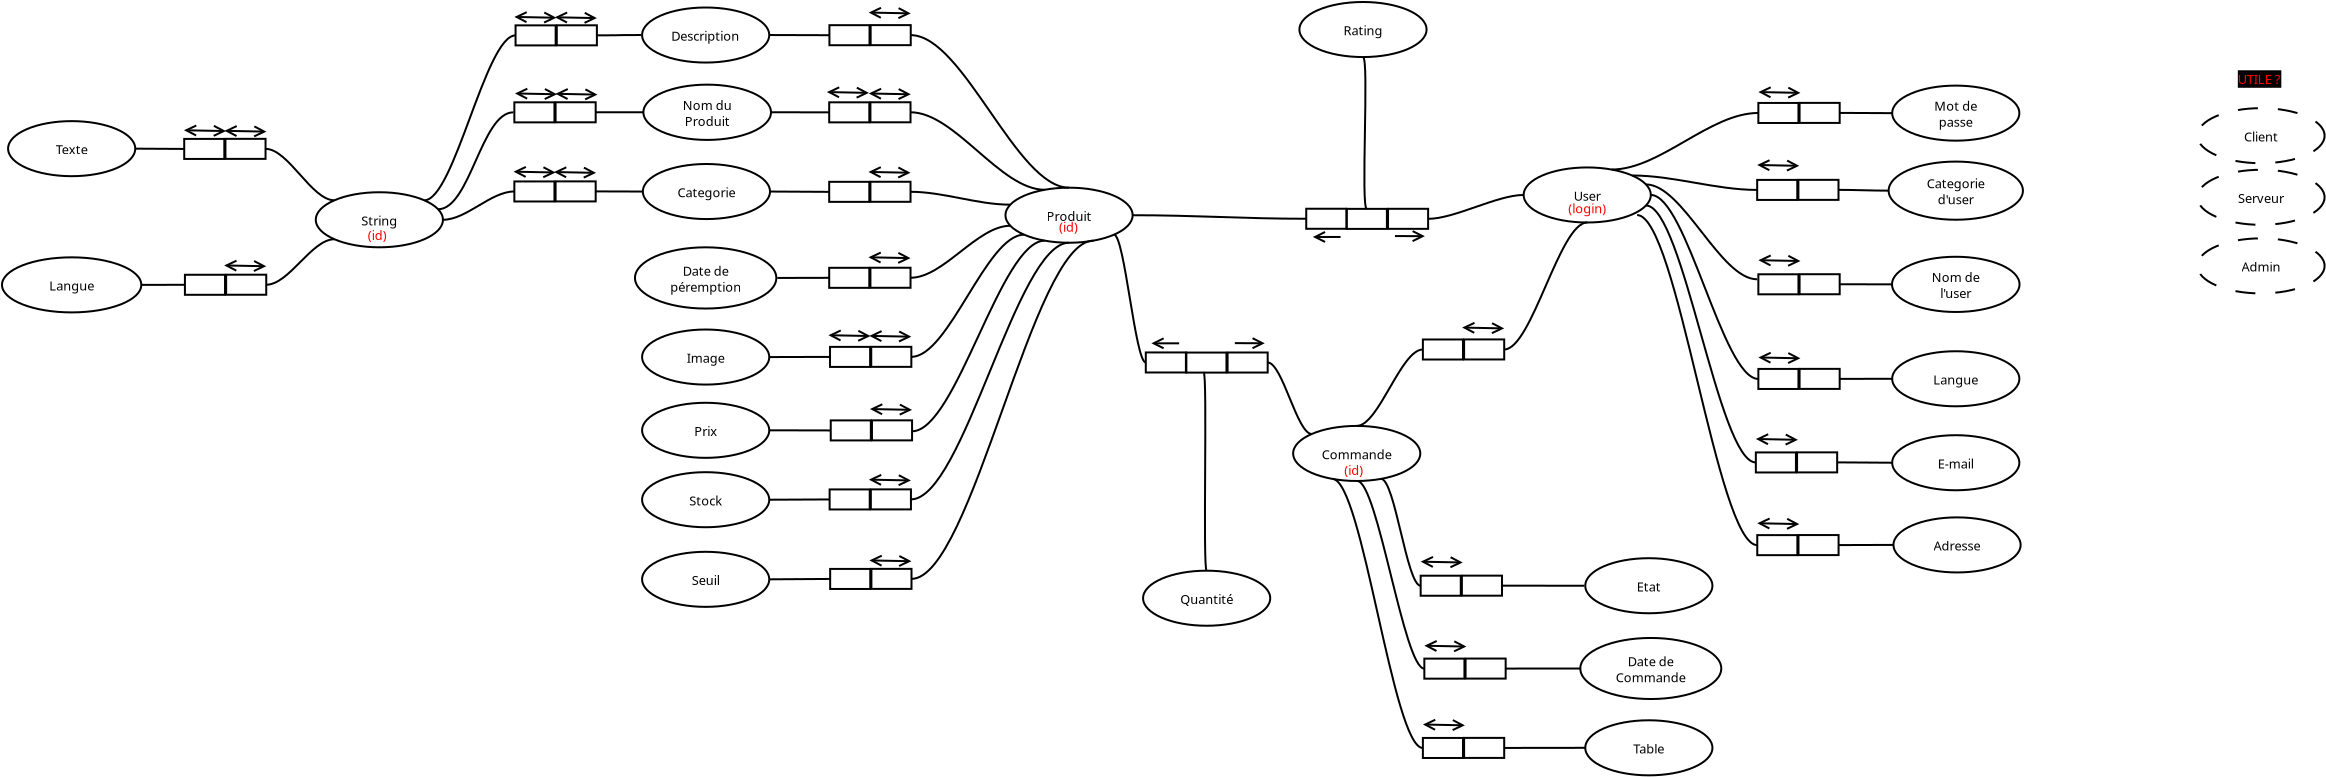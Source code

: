 <?xml version="1.0" encoding="UTF-8"?>
<dia:diagram xmlns:dia="http://www.lysator.liu.se/~alla/dia/">
  <dia:layer name="Arrière-plan" visible="true" active="true">
    <dia:object type="Flowchart - Ellipse" version="0" id="O0">
      <dia:attribute name="obj_pos">
        <dia:point val="12.936,-24.3"/>
      </dia:attribute>
      <dia:attribute name="obj_bb">
        <dia:rectangle val="12.886,-24.35;19.343,-21.497"/>
      </dia:attribute>
      <dia:attribute name="elem_corner">
        <dia:point val="12.936,-24.3"/>
      </dia:attribute>
      <dia:attribute name="elem_width">
        <dia:real val="6.357"/>
      </dia:attribute>
      <dia:attribute name="elem_height">
        <dia:real val="2.753"/>
      </dia:attribute>
      <dia:attribute name="show_background">
        <dia:boolean val="true"/>
      </dia:attribute>
      <dia:attribute name="padding">
        <dia:real val="0.354"/>
      </dia:attribute>
      <dia:attribute name="text">
        <dia:composite type="text">
          <dia:attribute name="string">
            <dia:string>#Description#</dia:string>
          </dia:attribute>
          <dia:attribute name="font">
            <dia:font family="sans" style="0" name="Helvetica"/>
          </dia:attribute>
          <dia:attribute name="height">
            <dia:real val="0.8"/>
          </dia:attribute>
          <dia:attribute name="pos">
            <dia:point val="16.114,-22.729"/>
          </dia:attribute>
          <dia:attribute name="color">
            <dia:color val="#000000"/>
          </dia:attribute>
          <dia:attribute name="alignment">
            <dia:enum val="1"/>
          </dia:attribute>
        </dia:composite>
      </dia:attribute>
    </dia:object>
    <dia:object type="Flowchart - Ellipse" version="0" id="O1">
      <dia:attribute name="obj_pos">
        <dia:point val="75.432,-11.837"/>
      </dia:attribute>
      <dia:attribute name="obj_bb">
        <dia:rectangle val="75.382,-11.887;81.857,-9.026"/>
      </dia:attribute>
      <dia:attribute name="elem_corner">
        <dia:point val="75.432,-11.837"/>
      </dia:attribute>
      <dia:attribute name="elem_width">
        <dia:real val="6.375"/>
      </dia:attribute>
      <dia:attribute name="elem_height">
        <dia:real val="2.761"/>
      </dia:attribute>
      <dia:attribute name="show_background">
        <dia:boolean val="true"/>
      </dia:attribute>
      <dia:attribute name="padding">
        <dia:real val="0.354"/>
      </dia:attribute>
      <dia:attribute name="text">
        <dia:composite type="text">
          <dia:attribute name="string">
            <dia:string>#Nom de
l'user#</dia:string>
          </dia:attribute>
          <dia:attribute name="font">
            <dia:font family="sans" style="0" name="Helvetica"/>
          </dia:attribute>
          <dia:attribute name="height">
            <dia:real val="0.8"/>
          </dia:attribute>
          <dia:attribute name="pos">
            <dia:point val="78.62,-10.662"/>
          </dia:attribute>
          <dia:attribute name="color">
            <dia:color val="#000000"/>
          </dia:attribute>
          <dia:attribute name="alignment">
            <dia:enum val="1"/>
          </dia:attribute>
        </dia:composite>
      </dia:attribute>
    </dia:object>
    <dia:object type="Flowchart - Ellipse" version="0" id="O2">
      <dia:attribute name="obj_pos">
        <dia:point val="12.974,-16.475"/>
      </dia:attribute>
      <dia:attribute name="obj_bb">
        <dia:rectangle val="12.924,-16.525;19.381,-13.672"/>
      </dia:attribute>
      <dia:attribute name="elem_corner">
        <dia:point val="12.974,-16.475"/>
      </dia:attribute>
      <dia:attribute name="elem_width">
        <dia:real val="6.357"/>
      </dia:attribute>
      <dia:attribute name="elem_height">
        <dia:real val="2.753"/>
      </dia:attribute>
      <dia:attribute name="show_background">
        <dia:boolean val="true"/>
      </dia:attribute>
      <dia:attribute name="padding">
        <dia:real val="0.354"/>
      </dia:attribute>
      <dia:attribute name="text">
        <dia:composite type="text">
          <dia:attribute name="string">
            <dia:string>#Categorie#</dia:string>
          </dia:attribute>
          <dia:attribute name="font">
            <dia:font family="sans" style="0" name="Helvetica"/>
          </dia:attribute>
          <dia:attribute name="height">
            <dia:real val="0.8"/>
          </dia:attribute>
          <dia:attribute name="pos">
            <dia:point val="16.153,-14.903"/>
          </dia:attribute>
          <dia:attribute name="color">
            <dia:color val="#000000"/>
          </dia:attribute>
          <dia:attribute name="alignment">
            <dia:enum val="1"/>
          </dia:attribute>
        </dia:composite>
      </dia:attribute>
    </dia:object>
    <dia:object type="Flowchart - Ellipse" version="0" id="O3">
      <dia:attribute name="obj_pos">
        <dia:point val="12.936,-8.199"/>
      </dia:attribute>
      <dia:attribute name="obj_bb">
        <dia:rectangle val="12.886,-8.249;19.343,-5.395"/>
      </dia:attribute>
      <dia:attribute name="elem_corner">
        <dia:point val="12.936,-8.199"/>
      </dia:attribute>
      <dia:attribute name="elem_width">
        <dia:real val="6.357"/>
      </dia:attribute>
      <dia:attribute name="elem_height">
        <dia:real val="2.753"/>
      </dia:attribute>
      <dia:attribute name="show_background">
        <dia:boolean val="true"/>
      </dia:attribute>
      <dia:attribute name="padding">
        <dia:real val="0.354"/>
      </dia:attribute>
      <dia:attribute name="text">
        <dia:composite type="text">
          <dia:attribute name="string">
            <dia:string>#Image#</dia:string>
          </dia:attribute>
          <dia:attribute name="font">
            <dia:font family="sans" style="0" name="Helvetica"/>
          </dia:attribute>
          <dia:attribute name="height">
            <dia:real val="0.8"/>
          </dia:attribute>
          <dia:attribute name="pos">
            <dia:point val="16.114,-6.627"/>
          </dia:attribute>
          <dia:attribute name="color">
            <dia:color val="#000000"/>
          </dia:attribute>
          <dia:attribute name="alignment">
            <dia:enum val="1"/>
          </dia:attribute>
        </dia:composite>
      </dia:attribute>
    </dia:object>
    <dia:object type="Flowchart - Ellipse" version="0" id="O4">
      <dia:attribute name="obj_pos">
        <dia:point val="12.58,-12.309"/>
      </dia:attribute>
      <dia:attribute name="obj_bb">
        <dia:rectangle val="12.53,-12.359;19.698,-9.198"/>
      </dia:attribute>
      <dia:attribute name="elem_corner">
        <dia:point val="12.58,-12.309"/>
      </dia:attribute>
      <dia:attribute name="elem_width">
        <dia:real val="7.068"/>
      </dia:attribute>
      <dia:attribute name="elem_height">
        <dia:real val="3.061"/>
      </dia:attribute>
      <dia:attribute name="show_background">
        <dia:boolean val="true"/>
      </dia:attribute>
      <dia:attribute name="padding">
        <dia:real val="0.354"/>
      </dia:attribute>
      <dia:attribute name="text">
        <dia:composite type="text">
          <dia:attribute name="string">
            <dia:string>#Date de
péremption#</dia:string>
          </dia:attribute>
          <dia:attribute name="font">
            <dia:font family="sans" style="0" name="Helvetica"/>
          </dia:attribute>
          <dia:attribute name="height">
            <dia:real val="0.8"/>
          </dia:attribute>
          <dia:attribute name="pos">
            <dia:point val="16.114,-10.983"/>
          </dia:attribute>
          <dia:attribute name="color">
            <dia:color val="#000000"/>
          </dia:attribute>
          <dia:attribute name="alignment">
            <dia:enum val="1"/>
          </dia:attribute>
        </dia:composite>
      </dia:attribute>
    </dia:object>
    <dia:object type="Flowchart - Ellipse" version="0" id="O5">
      <dia:attribute name="obj_pos">
        <dia:point val="12.936,2.915"/>
      </dia:attribute>
      <dia:attribute name="obj_bb">
        <dia:rectangle val="12.886,2.865;19.343,5.718"/>
      </dia:attribute>
      <dia:attribute name="elem_corner">
        <dia:point val="12.936,2.915"/>
      </dia:attribute>
      <dia:attribute name="elem_width">
        <dia:real val="6.357"/>
      </dia:attribute>
      <dia:attribute name="elem_height">
        <dia:real val="2.753"/>
      </dia:attribute>
      <dia:attribute name="show_background">
        <dia:boolean val="true"/>
      </dia:attribute>
      <dia:attribute name="padding">
        <dia:real val="0.354"/>
      </dia:attribute>
      <dia:attribute name="text">
        <dia:composite type="text">
          <dia:attribute name="string">
            <dia:string>#Seuil#</dia:string>
          </dia:attribute>
          <dia:attribute name="font">
            <dia:font family="sans" style="0" name="Helvetica"/>
          </dia:attribute>
          <dia:attribute name="height">
            <dia:real val="0.8"/>
          </dia:attribute>
          <dia:attribute name="pos">
            <dia:point val="16.114,4.486"/>
          </dia:attribute>
          <dia:attribute name="color">
            <dia:color val="#000000"/>
          </dia:attribute>
          <dia:attribute name="alignment">
            <dia:enum val="1"/>
          </dia:attribute>
        </dia:composite>
      </dia:attribute>
    </dia:object>
    <dia:object type="Flowchart - Ellipse" version="0" id="O6">
      <dia:attribute name="obj_pos">
        <dia:point val="37.985,3.859"/>
      </dia:attribute>
      <dia:attribute name="obj_bb">
        <dia:rectangle val="37.935,3.809;44.391,6.662"/>
      </dia:attribute>
      <dia:attribute name="elem_corner">
        <dia:point val="37.985,3.859"/>
      </dia:attribute>
      <dia:attribute name="elem_width">
        <dia:real val="6.357"/>
      </dia:attribute>
      <dia:attribute name="elem_height">
        <dia:real val="2.753"/>
      </dia:attribute>
      <dia:attribute name="show_background">
        <dia:boolean val="true"/>
      </dia:attribute>
      <dia:attribute name="padding">
        <dia:real val="0.354"/>
      </dia:attribute>
      <dia:attribute name="text">
        <dia:composite type="text">
          <dia:attribute name="string">
            <dia:string>#Quantité#</dia:string>
          </dia:attribute>
          <dia:attribute name="font">
            <dia:font family="sans" style="0" name="Helvetica"/>
          </dia:attribute>
          <dia:attribute name="height">
            <dia:real val="0.8"/>
          </dia:attribute>
          <dia:attribute name="pos">
            <dia:point val="41.163,5.43"/>
          </dia:attribute>
          <dia:attribute name="color">
            <dia:color val="#000000"/>
          </dia:attribute>
          <dia:attribute name="alignment">
            <dia:enum val="1"/>
          </dia:attribute>
        </dia:composite>
      </dia:attribute>
    </dia:object>
    <dia:object type="Flowchart - Ellipse" version="0" id="O7">
      <dia:attribute name="obj_pos">
        <dia:point val="12.936,-1.066"/>
      </dia:attribute>
      <dia:attribute name="obj_bb">
        <dia:rectangle val="12.886,-1.116;19.343,1.738"/>
      </dia:attribute>
      <dia:attribute name="elem_corner">
        <dia:point val="12.936,-1.066"/>
      </dia:attribute>
      <dia:attribute name="elem_width">
        <dia:real val="6.357"/>
      </dia:attribute>
      <dia:attribute name="elem_height">
        <dia:real val="2.753"/>
      </dia:attribute>
      <dia:attribute name="show_background">
        <dia:boolean val="true"/>
      </dia:attribute>
      <dia:attribute name="padding">
        <dia:real val="0.354"/>
      </dia:attribute>
      <dia:attribute name="text">
        <dia:composite type="text">
          <dia:attribute name="string">
            <dia:string>#Stock#</dia:string>
          </dia:attribute>
          <dia:attribute name="font">
            <dia:font family="sans" style="0" name="Helvetica"/>
          </dia:attribute>
          <dia:attribute name="height">
            <dia:real val="0.8"/>
          </dia:attribute>
          <dia:attribute name="pos">
            <dia:point val="16.114,0.506"/>
          </dia:attribute>
          <dia:attribute name="color">
            <dia:color val="#000000"/>
          </dia:attribute>
          <dia:attribute name="alignment">
            <dia:enum val="1"/>
          </dia:attribute>
        </dia:composite>
      </dia:attribute>
    </dia:object>
    <dia:object type="Flowchart - Ellipse" version="0" id="O8">
      <dia:attribute name="obj_pos">
        <dia:point val="60.095,3.235"/>
      </dia:attribute>
      <dia:attribute name="obj_bb">
        <dia:rectangle val="60.045,3.185;66.502,6.038"/>
      </dia:attribute>
      <dia:attribute name="elem_corner">
        <dia:point val="60.095,3.235"/>
      </dia:attribute>
      <dia:attribute name="elem_width">
        <dia:real val="6.357"/>
      </dia:attribute>
      <dia:attribute name="elem_height">
        <dia:real val="2.753"/>
      </dia:attribute>
      <dia:attribute name="show_background">
        <dia:boolean val="true"/>
      </dia:attribute>
      <dia:attribute name="padding">
        <dia:real val="0.354"/>
      </dia:attribute>
      <dia:attribute name="text">
        <dia:composite type="text">
          <dia:attribute name="string">
            <dia:string>#Etat#</dia:string>
          </dia:attribute>
          <dia:attribute name="font">
            <dia:font family="sans" style="0" name="Helvetica"/>
          </dia:attribute>
          <dia:attribute name="height">
            <dia:real val="0.8"/>
          </dia:attribute>
          <dia:attribute name="pos">
            <dia:point val="63.273,4.806"/>
          </dia:attribute>
          <dia:attribute name="color">
            <dia:color val="#000000"/>
          </dia:attribute>
          <dia:attribute name="alignment">
            <dia:enum val="1"/>
          </dia:attribute>
        </dia:composite>
      </dia:attribute>
    </dia:object>
    <dia:object type="Flowchart - Ellipse" version="0" id="O9">
      <dia:attribute name="obj_pos">
        <dia:point val="59.847,7.223"/>
      </dia:attribute>
      <dia:attribute name="obj_bb">
        <dia:rectangle val="59.797,7.173;66.945,10.326"/>
      </dia:attribute>
      <dia:attribute name="elem_corner">
        <dia:point val="59.847,7.223"/>
      </dia:attribute>
      <dia:attribute name="elem_width">
        <dia:real val="7.048"/>
      </dia:attribute>
      <dia:attribute name="elem_height">
        <dia:real val="3.053"/>
      </dia:attribute>
      <dia:attribute name="show_background">
        <dia:boolean val="true"/>
      </dia:attribute>
      <dia:attribute name="padding">
        <dia:real val="0.354"/>
      </dia:attribute>
      <dia:attribute name="text">
        <dia:composite type="text">
          <dia:attribute name="string">
            <dia:string>#Date de
Commande#</dia:string>
          </dia:attribute>
          <dia:attribute name="font">
            <dia:font family="sans" style="0" name="Helvetica"/>
          </dia:attribute>
          <dia:attribute name="height">
            <dia:real val="0.8"/>
          </dia:attribute>
          <dia:attribute name="pos">
            <dia:point val="63.371,8.545"/>
          </dia:attribute>
          <dia:attribute name="color">
            <dia:color val="#000000"/>
          </dia:attribute>
          <dia:attribute name="alignment">
            <dia:enum val="1"/>
          </dia:attribute>
        </dia:composite>
      </dia:attribute>
    </dia:object>
    <dia:object type="Flowchart - Ellipse" version="0" id="O10">
      <dia:attribute name="obj_pos">
        <dia:point val="60.095,11.339"/>
      </dia:attribute>
      <dia:attribute name="obj_bb">
        <dia:rectangle val="60.045,11.289;66.502,14.143"/>
      </dia:attribute>
      <dia:attribute name="elem_corner">
        <dia:point val="60.095,11.339"/>
      </dia:attribute>
      <dia:attribute name="elem_width">
        <dia:real val="6.357"/>
      </dia:attribute>
      <dia:attribute name="elem_height">
        <dia:real val="2.753"/>
      </dia:attribute>
      <dia:attribute name="show_background">
        <dia:boolean val="true"/>
      </dia:attribute>
      <dia:attribute name="padding">
        <dia:real val="0.354"/>
      </dia:attribute>
      <dia:attribute name="text">
        <dia:composite type="text">
          <dia:attribute name="string">
            <dia:string>#Table#</dia:string>
          </dia:attribute>
          <dia:attribute name="font">
            <dia:font family="sans" style="0" name="Helvetica"/>
          </dia:attribute>
          <dia:attribute name="height">
            <dia:real val="0.8"/>
          </dia:attribute>
          <dia:attribute name="pos">
            <dia:point val="63.273,12.911"/>
          </dia:attribute>
          <dia:attribute name="color">
            <dia:color val="#000000"/>
          </dia:attribute>
          <dia:attribute name="alignment">
            <dia:enum val="1"/>
          </dia:attribute>
        </dia:composite>
      </dia:attribute>
    </dia:object>
    <dia:object type="Flowchart - Ellipse" version="0" id="O11">
      <dia:attribute name="obj_pos">
        <dia:point val="12.936,-4.536"/>
      </dia:attribute>
      <dia:attribute name="obj_bb">
        <dia:rectangle val="12.886,-4.586;19.343,-1.733"/>
      </dia:attribute>
      <dia:attribute name="elem_corner">
        <dia:point val="12.936,-4.536"/>
      </dia:attribute>
      <dia:attribute name="elem_width">
        <dia:real val="6.357"/>
      </dia:attribute>
      <dia:attribute name="elem_height">
        <dia:real val="2.753"/>
      </dia:attribute>
      <dia:attribute name="show_background">
        <dia:boolean val="true"/>
      </dia:attribute>
      <dia:attribute name="padding">
        <dia:real val="0.354"/>
      </dia:attribute>
      <dia:attribute name="text">
        <dia:composite type="text">
          <dia:attribute name="string">
            <dia:string>#Prix#</dia:string>
          </dia:attribute>
          <dia:attribute name="font">
            <dia:font family="sans" style="0" name="Helvetica"/>
          </dia:attribute>
          <dia:attribute name="height">
            <dia:real val="0.8"/>
          </dia:attribute>
          <dia:attribute name="pos">
            <dia:point val="16.114,-2.965"/>
          </dia:attribute>
          <dia:attribute name="color">
            <dia:color val="#000000"/>
          </dia:attribute>
          <dia:attribute name="alignment">
            <dia:enum val="1"/>
          </dia:attribute>
        </dia:composite>
      </dia:attribute>
    </dia:object>
    <dia:object type="Flowchart - Ellipse" version="0" id="O12">
      <dia:attribute name="obj_pos">
        <dia:point val="45.802,-24.575"/>
      </dia:attribute>
      <dia:attribute name="obj_bb">
        <dia:rectangle val="45.752,-24.625;52.208,-21.772"/>
      </dia:attribute>
      <dia:attribute name="elem_corner">
        <dia:point val="45.802,-24.575"/>
      </dia:attribute>
      <dia:attribute name="elem_width">
        <dia:real val="6.357"/>
      </dia:attribute>
      <dia:attribute name="elem_height">
        <dia:real val="2.753"/>
      </dia:attribute>
      <dia:attribute name="show_background">
        <dia:boolean val="true"/>
      </dia:attribute>
      <dia:attribute name="padding">
        <dia:real val="0.354"/>
      </dia:attribute>
      <dia:attribute name="text">
        <dia:composite type="text">
          <dia:attribute name="string">
            <dia:string>#Rating#</dia:string>
          </dia:attribute>
          <dia:attribute name="font">
            <dia:font family="sans" style="0" name="Helvetica"/>
          </dia:attribute>
          <dia:attribute name="height">
            <dia:real val="0.8"/>
          </dia:attribute>
          <dia:attribute name="pos">
            <dia:point val="48.98,-23.004"/>
          </dia:attribute>
          <dia:attribute name="color">
            <dia:color val="#000000"/>
          </dia:attribute>
          <dia:attribute name="alignment">
            <dia:enum val="1"/>
          </dia:attribute>
        </dia:composite>
      </dia:attribute>
    </dia:object>
    <dia:object type="Flowchart - Ellipse" version="0" id="O13">
      <dia:attribute name="obj_pos">
        <dia:point val="75.441,-20.395"/>
      </dia:attribute>
      <dia:attribute name="obj_bb">
        <dia:rectangle val="75.391,-20.445;81.848,-17.592"/>
      </dia:attribute>
      <dia:attribute name="elem_corner">
        <dia:point val="75.441,-20.395"/>
      </dia:attribute>
      <dia:attribute name="elem_width">
        <dia:real val="6.357"/>
      </dia:attribute>
      <dia:attribute name="elem_height">
        <dia:real val="2.753"/>
      </dia:attribute>
      <dia:attribute name="show_background">
        <dia:boolean val="true"/>
      </dia:attribute>
      <dia:attribute name="padding">
        <dia:real val="0.354"/>
      </dia:attribute>
      <dia:attribute name="text">
        <dia:composite type="text">
          <dia:attribute name="string">
            <dia:string>#Mot de
passe#</dia:string>
          </dia:attribute>
          <dia:attribute name="font">
            <dia:font family="sans" style="0" name="Helvetica"/>
          </dia:attribute>
          <dia:attribute name="height">
            <dia:real val="0.8"/>
          </dia:attribute>
          <dia:attribute name="pos">
            <dia:point val="78.62,-19.223"/>
          </dia:attribute>
          <dia:attribute name="color">
            <dia:color val="#000000"/>
          </dia:attribute>
          <dia:attribute name="alignment">
            <dia:enum val="1"/>
          </dia:attribute>
        </dia:composite>
      </dia:attribute>
    </dia:object>
    <dia:object type="Flowchart - Ellipse" version="0" id="O14">
      <dia:attribute name="obj_pos">
        <dia:point val="75.263,-16.596"/>
      </dia:attribute>
      <dia:attribute name="obj_bb">
        <dia:rectangle val="75.213,-16.646;82.027,-13.638"/>
      </dia:attribute>
      <dia:attribute name="elem_corner">
        <dia:point val="75.263,-16.596"/>
      </dia:attribute>
      <dia:attribute name="elem_width">
        <dia:real val="6.714"/>
      </dia:attribute>
      <dia:attribute name="elem_height">
        <dia:real val="2.908"/>
      </dia:attribute>
      <dia:attribute name="show_background">
        <dia:boolean val="true"/>
      </dia:attribute>
      <dia:attribute name="padding">
        <dia:real val="0.354"/>
      </dia:attribute>
      <dia:attribute name="text">
        <dia:composite type="text">
          <dia:attribute name="string">
            <dia:string>#Categorie
d'user#</dia:string>
          </dia:attribute>
          <dia:attribute name="font">
            <dia:font family="sans" style="0" name="Helvetica"/>
          </dia:attribute>
          <dia:attribute name="height">
            <dia:real val="0.8"/>
          </dia:attribute>
          <dia:attribute name="pos">
            <dia:point val="78.62,-15.347"/>
          </dia:attribute>
          <dia:attribute name="color">
            <dia:color val="#000000"/>
          </dia:attribute>
          <dia:attribute name="alignment">
            <dia:enum val="1"/>
          </dia:attribute>
        </dia:composite>
      </dia:attribute>
    </dia:object>
    <dia:object type="Flowchart - Ellipse" version="0" id="O15">
      <dia:attribute name="obj_pos">
        <dia:point val="75.441,-7.113"/>
      </dia:attribute>
      <dia:attribute name="obj_bb">
        <dia:rectangle val="75.391,-7.163;81.848,-4.309"/>
      </dia:attribute>
      <dia:attribute name="elem_corner">
        <dia:point val="75.441,-7.113"/>
      </dia:attribute>
      <dia:attribute name="elem_width">
        <dia:real val="6.357"/>
      </dia:attribute>
      <dia:attribute name="elem_height">
        <dia:real val="2.753"/>
      </dia:attribute>
      <dia:attribute name="show_background">
        <dia:boolean val="true"/>
      </dia:attribute>
      <dia:attribute name="padding">
        <dia:real val="0.354"/>
      </dia:attribute>
      <dia:attribute name="text">
        <dia:composite type="text">
          <dia:attribute name="string">
            <dia:string>#Langue#</dia:string>
          </dia:attribute>
          <dia:attribute name="font">
            <dia:font family="sans" style="0" name="Helvetica"/>
          </dia:attribute>
          <dia:attribute name="height">
            <dia:real val="0.8"/>
          </dia:attribute>
          <dia:attribute name="pos">
            <dia:point val="78.62,-5.541"/>
          </dia:attribute>
          <dia:attribute name="color">
            <dia:color val="#000000"/>
          </dia:attribute>
          <dia:attribute name="alignment">
            <dia:enum val="1"/>
          </dia:attribute>
        </dia:composite>
      </dia:attribute>
    </dia:object>
    <dia:object type="Flowchart - Ellipse" version="0" id="O16">
      <dia:attribute name="obj_pos">
        <dia:point val="75.441,-2.915"/>
      </dia:attribute>
      <dia:attribute name="obj_bb">
        <dia:rectangle val="75.391,-2.965;81.848,-0.112"/>
      </dia:attribute>
      <dia:attribute name="elem_corner">
        <dia:point val="75.441,-2.915"/>
      </dia:attribute>
      <dia:attribute name="elem_width">
        <dia:real val="6.357"/>
      </dia:attribute>
      <dia:attribute name="elem_height">
        <dia:real val="2.753"/>
      </dia:attribute>
      <dia:attribute name="show_background">
        <dia:boolean val="true"/>
      </dia:attribute>
      <dia:attribute name="padding">
        <dia:real val="0.354"/>
      </dia:attribute>
      <dia:attribute name="text">
        <dia:composite type="text">
          <dia:attribute name="string">
            <dia:string>#E-mail#</dia:string>
          </dia:attribute>
          <dia:attribute name="font">
            <dia:font family="sans" style="0" name="Helvetica"/>
          </dia:attribute>
          <dia:attribute name="height">
            <dia:real val="0.8"/>
          </dia:attribute>
          <dia:attribute name="pos">
            <dia:point val="78.62,-1.344"/>
          </dia:attribute>
          <dia:attribute name="color">
            <dia:color val="#000000"/>
          </dia:attribute>
          <dia:attribute name="alignment">
            <dia:enum val="1"/>
          </dia:attribute>
        </dia:composite>
      </dia:attribute>
    </dia:object>
    <dia:object type="Flowchart - Ellipse" version="0" id="O17">
      <dia:attribute name="obj_pos">
        <dia:point val="13.001,-20.443"/>
      </dia:attribute>
      <dia:attribute name="obj_bb">
        <dia:rectangle val="12.951,-20.493;19.431,-17.63"/>
      </dia:attribute>
      <dia:attribute name="elem_corner">
        <dia:point val="13.001,-20.443"/>
      </dia:attribute>
      <dia:attribute name="elem_width">
        <dia:real val="6.38"/>
      </dia:attribute>
      <dia:attribute name="elem_height">
        <dia:real val="2.764"/>
      </dia:attribute>
      <dia:attribute name="show_background">
        <dia:boolean val="true"/>
      </dia:attribute>
      <dia:attribute name="padding">
        <dia:real val="0.354"/>
      </dia:attribute>
      <dia:attribute name="text">
        <dia:composite type="text">
          <dia:attribute name="string">
            <dia:string>#Nom du
Produit#</dia:string>
          </dia:attribute>
          <dia:attribute name="font">
            <dia:font family="sans" style="0" name="Helvetica"/>
          </dia:attribute>
          <dia:attribute name="height">
            <dia:real val="0.8"/>
          </dia:attribute>
          <dia:attribute name="pos">
            <dia:point val="16.191,-19.267"/>
          </dia:attribute>
          <dia:attribute name="color">
            <dia:color val="#000000"/>
          </dia:attribute>
          <dia:attribute name="alignment">
            <dia:enum val="1"/>
          </dia:attribute>
        </dia:composite>
      </dia:attribute>
    </dia:object>
    <dia:object type="Flowchart - Ellipse" version="0" id="O18">
      <dia:attribute name="obj_pos">
        <dia:point val="90.703,-12.757"/>
      </dia:attribute>
      <dia:attribute name="obj_bb">
        <dia:rectangle val="90.653,-12.807;97.109,-9.954"/>
      </dia:attribute>
      <dia:attribute name="elem_corner">
        <dia:point val="90.703,-12.757"/>
      </dia:attribute>
      <dia:attribute name="elem_width">
        <dia:real val="6.357"/>
      </dia:attribute>
      <dia:attribute name="elem_height">
        <dia:real val="2.753"/>
      </dia:attribute>
      <dia:attribute name="border_width">
        <dia:real val="0.1"/>
      </dia:attribute>
      <dia:attribute name="show_background">
        <dia:boolean val="true"/>
      </dia:attribute>
      <dia:attribute name="line_style">
        <dia:enum val="1"/>
      </dia:attribute>
      <dia:attribute name="padding">
        <dia:real val="0.354"/>
      </dia:attribute>
      <dia:attribute name="text">
        <dia:composite type="text">
          <dia:attribute name="string">
            <dia:string>#Admin#</dia:string>
          </dia:attribute>
          <dia:attribute name="font">
            <dia:font family="sans" style="0" name="Helvetica"/>
          </dia:attribute>
          <dia:attribute name="height">
            <dia:real val="0.8"/>
          </dia:attribute>
          <dia:attribute name="pos">
            <dia:point val="93.881,-11.185"/>
          </dia:attribute>
          <dia:attribute name="color">
            <dia:color val="#000000"/>
          </dia:attribute>
          <dia:attribute name="alignment">
            <dia:enum val="1"/>
          </dia:attribute>
        </dia:composite>
      </dia:attribute>
    </dia:object>
    <dia:object type="Flowchart - Ellipse" version="0" id="O19">
      <dia:attribute name="obj_pos">
        <dia:point val="90.703,-19.267"/>
      </dia:attribute>
      <dia:attribute name="obj_bb">
        <dia:rectangle val="90.653,-19.317;97.109,-16.464"/>
      </dia:attribute>
      <dia:attribute name="elem_corner">
        <dia:point val="90.703,-19.267"/>
      </dia:attribute>
      <dia:attribute name="elem_width">
        <dia:real val="6.357"/>
      </dia:attribute>
      <dia:attribute name="elem_height">
        <dia:real val="2.753"/>
      </dia:attribute>
      <dia:attribute name="border_width">
        <dia:real val="0.1"/>
      </dia:attribute>
      <dia:attribute name="show_background">
        <dia:boolean val="true"/>
      </dia:attribute>
      <dia:attribute name="line_style">
        <dia:enum val="1"/>
      </dia:attribute>
      <dia:attribute name="padding">
        <dia:real val="0.354"/>
      </dia:attribute>
      <dia:attribute name="text">
        <dia:composite type="text">
          <dia:attribute name="string">
            <dia:string>#Client#</dia:string>
          </dia:attribute>
          <dia:attribute name="font">
            <dia:font family="sans" style="0" name="Helvetica"/>
          </dia:attribute>
          <dia:attribute name="height">
            <dia:real val="0.8"/>
          </dia:attribute>
          <dia:attribute name="pos">
            <dia:point val="93.881,-17.695"/>
          </dia:attribute>
          <dia:attribute name="color">
            <dia:color val="#000000"/>
          </dia:attribute>
          <dia:attribute name="alignment">
            <dia:enum val="1"/>
          </dia:attribute>
        </dia:composite>
      </dia:attribute>
    </dia:object>
    <dia:object type="Flowchart - Ellipse" version="0" id="O20">
      <dia:attribute name="obj_pos">
        <dia:point val="90.703,-16.187"/>
      </dia:attribute>
      <dia:attribute name="obj_bb">
        <dia:rectangle val="90.653,-16.237;97.109,-13.384"/>
      </dia:attribute>
      <dia:attribute name="elem_corner">
        <dia:point val="90.703,-16.187"/>
      </dia:attribute>
      <dia:attribute name="elem_width">
        <dia:real val="6.357"/>
      </dia:attribute>
      <dia:attribute name="elem_height">
        <dia:real val="2.753"/>
      </dia:attribute>
      <dia:attribute name="border_width">
        <dia:real val="0.1"/>
      </dia:attribute>
      <dia:attribute name="show_background">
        <dia:boolean val="true"/>
      </dia:attribute>
      <dia:attribute name="line_style">
        <dia:enum val="1"/>
      </dia:attribute>
      <dia:attribute name="padding">
        <dia:real val="0.354"/>
      </dia:attribute>
      <dia:attribute name="text">
        <dia:composite type="text">
          <dia:attribute name="string">
            <dia:string>#Serveur#</dia:string>
          </dia:attribute>
          <dia:attribute name="font">
            <dia:font family="sans" style="0" name="Helvetica"/>
          </dia:attribute>
          <dia:attribute name="height">
            <dia:real val="0.8"/>
          </dia:attribute>
          <dia:attribute name="pos">
            <dia:point val="93.881,-14.615"/>
          </dia:attribute>
          <dia:attribute name="color">
            <dia:color val="#000000"/>
          </dia:attribute>
          <dia:attribute name="alignment">
            <dia:enum val="1"/>
          </dia:attribute>
        </dia:composite>
      </dia:attribute>
    </dia:object>
    <dia:object type="Flowchart - Ellipse" version="0" id="O21">
      <dia:attribute name="obj_pos">
        <dia:point val="-19.069,-11.808"/>
      </dia:attribute>
      <dia:attribute name="obj_bb">
        <dia:rectangle val="-19.119,-11.858;-12.053,-9.005"/>
      </dia:attribute>
      <dia:attribute name="elem_corner">
        <dia:point val="-19.069,-11.808"/>
      </dia:attribute>
      <dia:attribute name="elem_width">
        <dia:real val="6.965"/>
      </dia:attribute>
      <dia:attribute name="elem_height">
        <dia:real val="2.753"/>
      </dia:attribute>
      <dia:attribute name="show_background">
        <dia:boolean val="true"/>
      </dia:attribute>
      <dia:attribute name="padding">
        <dia:real val="0.354"/>
      </dia:attribute>
      <dia:attribute name="text">
        <dia:composite type="text">
          <dia:attribute name="string">
            <dia:string>#Langue#</dia:string>
          </dia:attribute>
          <dia:attribute name="font">
            <dia:font family="sans" style="0" name="Helvetica"/>
          </dia:attribute>
          <dia:attribute name="height">
            <dia:real val="0.8"/>
          </dia:attribute>
          <dia:attribute name="pos">
            <dia:point val="-15.586,-10.236"/>
          </dia:attribute>
          <dia:attribute name="color">
            <dia:color val="#000000"/>
          </dia:attribute>
          <dia:attribute name="alignment">
            <dia:enum val="1"/>
          </dia:attribute>
        </dia:composite>
      </dia:attribute>
    </dia:object>
    <dia:object type="Flowchart - Ellipse" version="0" id="O22">
      <dia:attribute name="obj_pos">
        <dia:point val="-18.764,-18.619"/>
      </dia:attribute>
      <dia:attribute name="obj_bb">
        <dia:rectangle val="-18.814,-18.669;-12.358,-15.815"/>
      </dia:attribute>
      <dia:attribute name="elem_corner">
        <dia:point val="-18.764,-18.619"/>
      </dia:attribute>
      <dia:attribute name="elem_width">
        <dia:real val="6.357"/>
      </dia:attribute>
      <dia:attribute name="elem_height">
        <dia:real val="2.753"/>
      </dia:attribute>
      <dia:attribute name="show_background">
        <dia:boolean val="true"/>
      </dia:attribute>
      <dia:attribute name="padding">
        <dia:real val="0.354"/>
      </dia:attribute>
      <dia:attribute name="text">
        <dia:composite type="text">
          <dia:attribute name="string">
            <dia:string>#Texte#</dia:string>
          </dia:attribute>
          <dia:attribute name="font">
            <dia:font family="sans" style="0" name="Helvetica"/>
          </dia:attribute>
          <dia:attribute name="height">
            <dia:real val="0.8"/>
          </dia:attribute>
          <dia:attribute name="pos">
            <dia:point val="-15.586,-17.047"/>
          </dia:attribute>
          <dia:attribute name="color">
            <dia:color val="#000000"/>
          </dia:attribute>
          <dia:attribute name="alignment">
            <dia:enum val="1"/>
          </dia:attribute>
        </dia:composite>
      </dia:attribute>
    </dia:object>
    <dia:group>
      <dia:object type="Flowchart - Ellipse" version="0" id="O23">
        <dia:attribute name="obj_pos">
          <dia:point val="31.105,-15.291"/>
        </dia:attribute>
        <dia:attribute name="obj_bb">
          <dia:rectangle val="31.055,-15.341;37.512,-12.488"/>
        </dia:attribute>
        <dia:attribute name="elem_corner">
          <dia:point val="31.105,-15.291"/>
        </dia:attribute>
        <dia:attribute name="elem_width">
          <dia:real val="6.357"/>
        </dia:attribute>
        <dia:attribute name="elem_height">
          <dia:real val="2.753"/>
        </dia:attribute>
        <dia:attribute name="show_background">
          <dia:boolean val="true"/>
        </dia:attribute>
        <dia:attribute name="padding">
          <dia:real val="0.354"/>
        </dia:attribute>
        <dia:attribute name="text">
          <dia:composite type="text">
            <dia:attribute name="string">
              <dia:string>#Produit#</dia:string>
            </dia:attribute>
            <dia:attribute name="font">
              <dia:font family="sans" style="0" name="Helvetica"/>
            </dia:attribute>
            <dia:attribute name="height">
              <dia:real val="0.8"/>
            </dia:attribute>
            <dia:attribute name="pos">
              <dia:point val="34.283,-13.719"/>
            </dia:attribute>
            <dia:attribute name="color">
              <dia:color val="#000000"/>
            </dia:attribute>
            <dia:attribute name="alignment">
              <dia:enum val="1"/>
            </dia:attribute>
          </dia:composite>
        </dia:attribute>
      </dia:object>
      <dia:object type="Standard - Text" version="1" id="O24">
        <dia:attribute name="obj_pos">
          <dia:point val="33.778,-13.082"/>
        </dia:attribute>
        <dia:attribute name="obj_bb">
          <dia:rectangle val="33.778,-13.677;34.863,-12.932"/>
        </dia:attribute>
        <dia:attribute name="text">
          <dia:composite type="text">
            <dia:attribute name="string">
              <dia:string>#(id)#</dia:string>
            </dia:attribute>
            <dia:attribute name="font">
              <dia:font family="sans" style="0" name="Helvetica"/>
            </dia:attribute>
            <dia:attribute name="height">
              <dia:real val="0.8"/>
            </dia:attribute>
            <dia:attribute name="pos">
              <dia:point val="33.778,-13.082"/>
            </dia:attribute>
            <dia:attribute name="color">
              <dia:color val="#ff0000"/>
            </dia:attribute>
            <dia:attribute name="alignment">
              <dia:enum val="0"/>
            </dia:attribute>
          </dia:composite>
        </dia:attribute>
        <dia:attribute name="valign">
          <dia:enum val="3"/>
        </dia:attribute>
      </dia:object>
    </dia:group>
    <dia:group>
      <dia:object type="Flowchart - Ellipse" version="0" id="O25">
        <dia:attribute name="obj_pos">
          <dia:point val="45.488,-3.379"/>
        </dia:attribute>
        <dia:attribute name="obj_bb">
          <dia:rectangle val="45.438,-3.429;51.895,-0.575"/>
        </dia:attribute>
        <dia:attribute name="elem_corner">
          <dia:point val="45.488,-3.379"/>
        </dia:attribute>
        <dia:attribute name="elem_width">
          <dia:real val="6.357"/>
        </dia:attribute>
        <dia:attribute name="elem_height">
          <dia:real val="2.753"/>
        </dia:attribute>
        <dia:attribute name="show_background">
          <dia:boolean val="true"/>
        </dia:attribute>
        <dia:attribute name="padding">
          <dia:real val="0.354"/>
        </dia:attribute>
        <dia:attribute name="text">
          <dia:composite type="text">
            <dia:attribute name="string">
              <dia:string>#Commande#</dia:string>
            </dia:attribute>
            <dia:attribute name="font">
              <dia:font family="sans" style="0" name="Helvetica"/>
            </dia:attribute>
            <dia:attribute name="height">
              <dia:real val="0.8"/>
            </dia:attribute>
            <dia:attribute name="pos">
              <dia:point val="48.666,-1.807"/>
            </dia:attribute>
            <dia:attribute name="color">
              <dia:color val="#000000"/>
            </dia:attribute>
            <dia:attribute name="alignment">
              <dia:enum val="1"/>
            </dia:attribute>
          </dia:composite>
        </dia:attribute>
      </dia:object>
      <dia:object type="Standard - Text" version="1" id="O26">
        <dia:attribute name="obj_pos">
          <dia:point val="48.042,-0.92"/>
        </dia:attribute>
        <dia:attribute name="obj_bb">
          <dia:rectangle val="48.042,-1.515;49.127,-0.77"/>
        </dia:attribute>
        <dia:attribute name="text">
          <dia:composite type="text">
            <dia:attribute name="string">
              <dia:string>#(id)#</dia:string>
            </dia:attribute>
            <dia:attribute name="font">
              <dia:font family="sans" style="0" name="Helvetica"/>
            </dia:attribute>
            <dia:attribute name="height">
              <dia:real val="0.8"/>
            </dia:attribute>
            <dia:attribute name="pos">
              <dia:point val="48.042,-0.92"/>
            </dia:attribute>
            <dia:attribute name="color">
              <dia:color val="#ff0000"/>
            </dia:attribute>
            <dia:attribute name="alignment">
              <dia:enum val="0"/>
            </dia:attribute>
          </dia:composite>
        </dia:attribute>
        <dia:attribute name="valign">
          <dia:enum val="3"/>
        </dia:attribute>
      </dia:object>
    </dia:group>
    <dia:group>
      <dia:object type="Flowchart - Ellipse" version="0" id="O27">
        <dia:attribute name="obj_pos">
          <dia:point val="57.014,-16.303"/>
        </dia:attribute>
        <dia:attribute name="obj_bb">
          <dia:rectangle val="56.964,-16.353;63.42,-13.5"/>
        </dia:attribute>
        <dia:attribute name="elem_corner">
          <dia:point val="57.014,-16.303"/>
        </dia:attribute>
        <dia:attribute name="elem_width">
          <dia:real val="6.357"/>
        </dia:attribute>
        <dia:attribute name="elem_height">
          <dia:real val="2.753"/>
        </dia:attribute>
        <dia:attribute name="show_background">
          <dia:boolean val="true"/>
        </dia:attribute>
        <dia:attribute name="padding">
          <dia:real val="0.354"/>
        </dia:attribute>
        <dia:attribute name="text">
          <dia:composite type="text">
            <dia:attribute name="string">
              <dia:string>#User#</dia:string>
            </dia:attribute>
            <dia:attribute name="font">
              <dia:font family="sans" style="0" name="Helvetica"/>
            </dia:attribute>
            <dia:attribute name="height">
              <dia:real val="0.8"/>
            </dia:attribute>
            <dia:attribute name="pos">
              <dia:point val="60.192,-14.732"/>
            </dia:attribute>
            <dia:attribute name="color">
              <dia:color val="#000000"/>
            </dia:attribute>
            <dia:attribute name="alignment">
              <dia:enum val="1"/>
            </dia:attribute>
          </dia:composite>
        </dia:attribute>
      </dia:object>
      <dia:object type="Standard - Text" version="1" id="O28">
        <dia:attribute name="obj_pos">
          <dia:point val="59.242,-14.009"/>
        </dia:attribute>
        <dia:attribute name="obj_bb">
          <dia:rectangle val="59.242,-14.604;61.302,-13.86"/>
        </dia:attribute>
        <dia:attribute name="text">
          <dia:composite type="text">
            <dia:attribute name="string">
              <dia:string>#(login)#</dia:string>
            </dia:attribute>
            <dia:attribute name="font">
              <dia:font family="sans" style="0" name="Helvetica"/>
            </dia:attribute>
            <dia:attribute name="height">
              <dia:real val="0.8"/>
            </dia:attribute>
            <dia:attribute name="pos">
              <dia:point val="59.242,-14.009"/>
            </dia:attribute>
            <dia:attribute name="color">
              <dia:color val="#ff0000"/>
            </dia:attribute>
            <dia:attribute name="alignment">
              <dia:enum val="0"/>
            </dia:attribute>
          </dia:composite>
        </dia:attribute>
        <dia:attribute name="valign">
          <dia:enum val="3"/>
        </dia:attribute>
      </dia:object>
    </dia:group>
    <dia:group>
      <dia:object type="Standard - Box" version="0" id="O29">
        <dia:attribute name="obj_pos">
          <dia:point val="48.171,-14.232"/>
        </dia:attribute>
        <dia:attribute name="obj_bb">
          <dia:rectangle val="48.121,-14.282;50.226,-13.179"/>
        </dia:attribute>
        <dia:attribute name="elem_corner">
          <dia:point val="48.171,-14.232"/>
        </dia:attribute>
        <dia:attribute name="elem_width">
          <dia:real val="2.005"/>
        </dia:attribute>
        <dia:attribute name="elem_height">
          <dia:real val="1.002"/>
        </dia:attribute>
        <dia:attribute name="show_background">
          <dia:boolean val="true"/>
        </dia:attribute>
      </dia:object>
      <dia:object type="Standard - Box" version="0" id="O30">
        <dia:attribute name="obj_pos">
          <dia:point val="50.232,-14.235"/>
        </dia:attribute>
        <dia:attribute name="obj_bb">
          <dia:rectangle val="50.182,-14.285;52.287,-13.182"/>
        </dia:attribute>
        <dia:attribute name="elem_corner">
          <dia:point val="50.232,-14.235"/>
        </dia:attribute>
        <dia:attribute name="elem_width">
          <dia:real val="2.005"/>
        </dia:attribute>
        <dia:attribute name="elem_height">
          <dia:real val="1.002"/>
        </dia:attribute>
        <dia:attribute name="show_background">
          <dia:boolean val="true"/>
        </dia:attribute>
      </dia:object>
      <dia:object type="Standard - Box" version="0" id="O31">
        <dia:attribute name="obj_pos">
          <dia:point val="46.143,-14.238"/>
        </dia:attribute>
        <dia:attribute name="obj_bb">
          <dia:rectangle val="46.093,-14.288;48.198,-13.186"/>
        </dia:attribute>
        <dia:attribute name="elem_corner">
          <dia:point val="46.143,-14.238"/>
        </dia:attribute>
        <dia:attribute name="elem_width">
          <dia:real val="2.005"/>
        </dia:attribute>
        <dia:attribute name="elem_height">
          <dia:real val="1.002"/>
        </dia:attribute>
        <dia:attribute name="show_background">
          <dia:boolean val="true"/>
        </dia:attribute>
      </dia:object>
    </dia:group>
    <dia:group>
      <dia:object type="Flowchart - Ellipse" version="0" id="O32">
        <dia:attribute name="obj_pos">
          <dia:point val="-3.38,-15.063"/>
        </dia:attribute>
        <dia:attribute name="obj_bb">
          <dia:rectangle val="-3.43,-15.113;3.027,-12.259"/>
        </dia:attribute>
        <dia:attribute name="elem_corner">
          <dia:point val="-3.38,-15.063"/>
        </dia:attribute>
        <dia:attribute name="elem_width">
          <dia:real val="6.357"/>
        </dia:attribute>
        <dia:attribute name="elem_height">
          <dia:real val="2.753"/>
        </dia:attribute>
        <dia:attribute name="show_background">
          <dia:boolean val="true"/>
        </dia:attribute>
        <dia:attribute name="padding">
          <dia:real val="0.354"/>
        </dia:attribute>
        <dia:attribute name="text">
          <dia:composite type="text">
            <dia:attribute name="string">
              <dia:string>#String#</dia:string>
            </dia:attribute>
            <dia:attribute name="font">
              <dia:font family="sans" style="0" name="Helvetica"/>
            </dia:attribute>
            <dia:attribute name="height">
              <dia:real val="0.8"/>
            </dia:attribute>
            <dia:attribute name="pos">
              <dia:point val="-0.202,-13.491"/>
            </dia:attribute>
            <dia:attribute name="color">
              <dia:color val="#000000"/>
            </dia:attribute>
            <dia:attribute name="alignment">
              <dia:enum val="1"/>
            </dia:attribute>
          </dia:composite>
        </dia:attribute>
      </dia:object>
      <dia:object type="Standard - Text" version="1" id="O33">
        <dia:attribute name="obj_pos">
          <dia:point val="-0.787,-12.674"/>
        </dia:attribute>
        <dia:attribute name="obj_bb">
          <dia:rectangle val="-0.787,-13.269;0.298,-12.524"/>
        </dia:attribute>
        <dia:attribute name="text">
          <dia:composite type="text">
            <dia:attribute name="string">
              <dia:string>#(id)#</dia:string>
            </dia:attribute>
            <dia:attribute name="font">
              <dia:font family="sans" style="0" name="Helvetica"/>
            </dia:attribute>
            <dia:attribute name="height">
              <dia:real val="0.8"/>
            </dia:attribute>
            <dia:attribute name="pos">
              <dia:point val="-0.787,-12.674"/>
            </dia:attribute>
            <dia:attribute name="color">
              <dia:color val="#ff0000"/>
            </dia:attribute>
            <dia:attribute name="alignment">
              <dia:enum val="0"/>
            </dia:attribute>
          </dia:composite>
        </dia:attribute>
        <dia:attribute name="valign">
          <dia:enum val="3"/>
        </dia:attribute>
      </dia:object>
    </dia:group>
    <dia:group>
      <dia:object type="Standard - Box" version="0" id="O34">
        <dia:attribute name="obj_pos">
          <dia:point val="40.149,-7.047"/>
        </dia:attribute>
        <dia:attribute name="obj_bb">
          <dia:rectangle val="40.099,-7.097;42.203,-5.994"/>
        </dia:attribute>
        <dia:attribute name="elem_corner">
          <dia:point val="40.149,-7.047"/>
        </dia:attribute>
        <dia:attribute name="elem_width">
          <dia:real val="2.005"/>
        </dia:attribute>
        <dia:attribute name="elem_height">
          <dia:real val="1.002"/>
        </dia:attribute>
        <dia:attribute name="show_background">
          <dia:boolean val="true"/>
        </dia:attribute>
      </dia:object>
      <dia:object type="Standard - Box" version="0" id="O35">
        <dia:attribute name="obj_pos">
          <dia:point val="42.21,-7.05"/>
        </dia:attribute>
        <dia:attribute name="obj_bb">
          <dia:rectangle val="42.16,-7.1;44.265,-5.997"/>
        </dia:attribute>
        <dia:attribute name="elem_corner">
          <dia:point val="42.21,-7.05"/>
        </dia:attribute>
        <dia:attribute name="elem_width">
          <dia:real val="2.005"/>
        </dia:attribute>
        <dia:attribute name="elem_height">
          <dia:real val="1.002"/>
        </dia:attribute>
        <dia:attribute name="show_background">
          <dia:boolean val="true"/>
        </dia:attribute>
      </dia:object>
      <dia:object type="Standard - Box" version="0" id="O36">
        <dia:attribute name="obj_pos">
          <dia:point val="38.121,-7.053"/>
        </dia:attribute>
        <dia:attribute name="obj_bb">
          <dia:rectangle val="38.071,-7.103;40.176,-6.001"/>
        </dia:attribute>
        <dia:attribute name="elem_corner">
          <dia:point val="38.121,-7.053"/>
        </dia:attribute>
        <dia:attribute name="elem_width">
          <dia:real val="2.005"/>
        </dia:attribute>
        <dia:attribute name="elem_height">
          <dia:real val="1.002"/>
        </dia:attribute>
        <dia:attribute name="show_background">
          <dia:boolean val="true"/>
        </dia:attribute>
      </dia:object>
    </dia:group>
    <dia:object type="Standard - BezierLine" version="0" id="O37">
      <dia:attribute name="obj_pos">
        <dia:point val="-12.408,-17.242"/>
      </dia:attribute>
      <dia:attribute name="obj_bb">
        <dia:rectangle val="-12.458,-17.292;-9.908,-17.179"/>
      </dia:attribute>
      <dia:attribute name="bez_points">
        <dia:point val="-12.408,-17.242"/>
        <dia:point val="-11.594,-17.242"/>
        <dia:point val="-10.771,-17.229"/>
        <dia:point val="-9.958,-17.229"/>
      </dia:attribute>
      <dia:attribute name="corner_types">
        <dia:enum val="0"/>
        <dia:enum val="0"/>
      </dia:attribute>
      <dia:connections>
        <dia:connection handle="0" to="O22" connection="0"/>
        <dia:connection handle="3" to="O161" connection="3"/>
      </dia:connections>
    </dia:object>
    <dia:object type="Standard - BezierLine" version="0" id="O38">
      <dia:attribute name="obj_pos">
        <dia:point val="-12.103,-10.431"/>
      </dia:attribute>
      <dia:attribute name="obj_bb">
        <dia:rectangle val="-12.153,-10.485;-9.873,-10.381"/>
      </dia:attribute>
      <dia:attribute name="bez_points">
        <dia:point val="-12.103,-10.431"/>
        <dia:point val="-11.391,-10.431"/>
        <dia:point val="-10.635,-10.435"/>
        <dia:point val="-9.923,-10.435"/>
      </dia:attribute>
      <dia:attribute name="corner_types">
        <dia:enum val="0"/>
        <dia:enum val="0"/>
      </dia:attribute>
      <dia:connections>
        <dia:connection handle="0" to="O21" connection="0"/>
        <dia:connection handle="3" to="O158" connection="3"/>
      </dia:connections>
    </dia:object>
    <dia:object type="Standard - BezierLine" version="0" id="O39">
      <dia:attribute name="obj_pos">
        <dia:point val="-5.892,-17.232"/>
      </dia:attribute>
      <dia:attribute name="obj_bb">
        <dia:rectangle val="-5.942,-17.282;-2.399,-14.61"/>
      </dia:attribute>
      <dia:attribute name="bez_points">
        <dia:point val="-5.892,-17.232"/>
        <dia:point val="-4.749,-17.232"/>
        <dia:point val="-3.592,-14.66"/>
        <dia:point val="-2.449,-14.66"/>
      </dia:attribute>
      <dia:attribute name="corner_types">
        <dia:enum val="0"/>
        <dia:enum val="0"/>
      </dia:attribute>
      <dia:connections>
        <dia:connection handle="0" to="O162" connection="4"/>
        <dia:connection handle="3" to="O32" connection="6"/>
      </dia:connections>
    </dia:object>
    <dia:object type="Standard - BezierLine" version="0" id="O40">
      <dia:attribute name="obj_pos">
        <dia:point val="-5.857,-10.438"/>
      </dia:attribute>
      <dia:attribute name="obj_bb">
        <dia:rectangle val="-5.907,-12.763;-2.399,-10.388"/>
      </dia:attribute>
      <dia:attribute name="bez_points">
        <dia:point val="-5.857,-10.438"/>
        <dia:point val="-4.714,-10.438"/>
        <dia:point val="-3.592,-12.713"/>
        <dia:point val="-2.449,-12.713"/>
      </dia:attribute>
      <dia:attribute name="corner_types">
        <dia:enum val="0"/>
        <dia:enum val="0"/>
      </dia:attribute>
      <dia:connections>
        <dia:connection handle="0" to="O159" connection="4"/>
        <dia:connection handle="3" to="O32" connection="10"/>
      </dia:connections>
    </dia:object>
    <dia:object type="Standard - BezierLine" version="0" id="O41">
      <dia:attribute name="obj_pos">
        <dia:point val="10.675,-22.908"/>
      </dia:attribute>
      <dia:attribute name="obj_bb">
        <dia:rectangle val="10.625,-22.974;12.936,-22.858"/>
      </dia:attribute>
      <dia:attribute name="bez_points">
        <dia:point val="10.675,-22.908"/>
        <dia:point val="12.501,-22.908"/>
        <dia:point val="14.288,-22.924"/>
        <dia:point val="16.114,-22.924"/>
      </dia:attribute>
      <dia:attribute name="corner_types">
        <dia:enum val="0"/>
        <dia:enum val="0"/>
      </dia:attribute>
      <dia:connections>
        <dia:connection handle="0" to="O147" connection="4"/>
        <dia:connection handle="3" to="O0" connection="16"/>
      </dia:connections>
    </dia:object>
    <dia:object type="Standard - BezierLine" version="0" id="O42">
      <dia:attribute name="obj_pos">
        <dia:point val="10.615,-19.061"/>
      </dia:attribute>
      <dia:attribute name="obj_bb">
        <dia:rectangle val="10.565,-19.112;13.051,-19.011"/>
      </dia:attribute>
      <dia:attribute name="bez_points">
        <dia:point val="10.615,-19.061"/>
        <dia:point val="11.381,-19.061"/>
        <dia:point val="12.235,-19.062"/>
        <dia:point val="13.001,-19.062"/>
      </dia:attribute>
      <dia:attribute name="corner_types">
        <dia:enum val="0"/>
        <dia:enum val="0"/>
      </dia:attribute>
      <dia:connections>
        <dia:connection handle="0" to="O151" connection="4"/>
        <dia:connection handle="3" to="O17" connection="8"/>
      </dia:connections>
    </dia:object>
    <dia:object type="Standard - BezierLine" version="0" id="O43">
      <dia:attribute name="obj_pos">
        <dia:point val="10.615,-15.105"/>
      </dia:attribute>
      <dia:attribute name="obj_bb">
        <dia:rectangle val="10.565,-15.155;13.024,-15.049"/>
      </dia:attribute>
      <dia:attribute name="bez_points">
        <dia:point val="10.615,-15.105"/>
        <dia:point val="11.385,-15.105"/>
        <dia:point val="12.204,-15.098"/>
        <dia:point val="12.974,-15.098"/>
      </dia:attribute>
      <dia:attribute name="corner_types">
        <dia:enum val="0"/>
        <dia:enum val="0"/>
      </dia:attribute>
      <dia:connections>
        <dia:connection handle="0" to="O155" connection="4"/>
        <dia:connection handle="3" to="O2" connection="8"/>
      </dia:connections>
    </dia:object>
    <dia:object type="Standard - BezierLine" version="0" id="O44">
      <dia:attribute name="obj_pos">
        <dia:point val="6.549,-15.102"/>
      </dia:attribute>
      <dia:attribute name="obj_bb">
        <dia:rectangle val="2.927,-15.152;6.599,-13.636"/>
      </dia:attribute>
      <dia:attribute name="bez_points">
        <dia:point val="6.549,-15.102"/>
        <dia:point val="5.363,-15.102"/>
        <dia:point val="4.163,-13.686"/>
        <dia:point val="2.977,-13.686"/>
      </dia:attribute>
      <dia:attribute name="corner_types">
        <dia:enum val="0"/>
        <dia:enum val="0"/>
      </dia:attribute>
      <dia:connections>
        <dia:connection handle="0" to="O154" connection="3"/>
        <dia:connection handle="3" to="O32" connection="0"/>
      </dia:connections>
    </dia:object>
    <dia:object type="Standard - BezierLine" version="0" id="O45">
      <dia:attribute name="obj_pos">
        <dia:point val="7.551,-19.058"/>
      </dia:attribute>
      <dia:attribute name="obj_bb">
        <dia:rectangle val="2.685,-19.108;6.548,-14.163"/>
      </dia:attribute>
      <dia:attribute name="bez_points">
        <dia:point val="7.551,-19.058"/>
        <dia:point val="5.952,-19.058"/>
        <dia:point val="4.334,-14.213"/>
        <dia:point val="2.735,-14.213"/>
      </dia:attribute>
      <dia:attribute name="corner_types">
        <dia:enum val="0"/>
        <dia:enum val="0"/>
      </dia:attribute>
      <dia:connections>
        <dia:connection handle="0" to="O150" connection="8"/>
        <dia:connection handle="3" to="O32" connection="1"/>
      </dia:connections>
    </dia:object>
    <dia:object type="Standard - BezierLine" version="0" id="O46">
      <dia:attribute name="obj_pos">
        <dia:point val="6.609,-22.905"/>
      </dia:attribute>
      <dia:attribute name="obj_bb">
        <dia:rectangle val="1.996,-22.955;6.659,-14.61"/>
      </dia:attribute>
      <dia:attribute name="bez_points">
        <dia:point val="6.609,-22.905"/>
        <dia:point val="5.114,-22.905"/>
        <dia:point val="3.541,-14.66"/>
        <dia:point val="2.046,-14.66"/>
      </dia:attribute>
      <dia:attribute name="corner_types">
        <dia:enum val="0"/>
        <dia:enum val="0"/>
      </dia:attribute>
      <dia:connections>
        <dia:connection handle="0" to="O146" connection="3"/>
        <dia:connection handle="3" to="O32" connection="2"/>
      </dia:connections>
    </dia:object>
    <dia:object type="Standard - BezierLine" version="0" id="O47">
      <dia:attribute name="obj_pos">
        <dia:point val="19.293,-22.924"/>
      </dia:attribute>
      <dia:attribute name="obj_bb">
        <dia:rectangle val="19.243,-22.974;22.352,-22.865"/>
      </dia:attribute>
      <dia:attribute name="bez_points">
        <dia:point val="19.293,-22.924"/>
        <dia:point val="20.288,-22.924"/>
        <dia:point val="21.306,-22.915"/>
        <dia:point val="22.302,-22.915"/>
      </dia:attribute>
      <dia:attribute name="corner_types">
        <dia:enum val="0"/>
        <dia:enum val="0"/>
      </dia:attribute>
      <dia:connections>
        <dia:connection handle="0" to="O0" connection="0"/>
        <dia:connection handle="3" to="O120" connection="3"/>
      </dia:connections>
    </dia:object>
    <dia:object type="Standard - BezierLine" version="0" id="O48">
      <dia:attribute name="obj_pos">
        <dia:point val="19.381,-19.062"/>
      </dia:attribute>
      <dia:attribute name="obj_bb">
        <dia:rectangle val="19.331,-19.112;22.341,-19.008"/>
      </dia:attribute>
      <dia:attribute name="bez_points">
        <dia:point val="19.381,-19.062"/>
        <dia:point val="20.347,-19.062"/>
        <dia:point val="21.325,-19.058"/>
        <dia:point val="22.291,-19.058"/>
      </dia:attribute>
      <dia:attribute name="corner_types">
        <dia:enum val="0"/>
        <dia:enum val="0"/>
      </dia:attribute>
      <dia:connections>
        <dia:connection handle="0" to="O17" connection="0"/>
        <dia:connection handle="3" to="O123" connection="3"/>
      </dia:connections>
    </dia:object>
    <dia:object type="Standard - BezierLine" version="0" id="O49">
      <dia:attribute name="obj_pos">
        <dia:point val="19.331,-15.098"/>
      </dia:attribute>
      <dia:attribute name="obj_bb">
        <dia:rectangle val="19.281,-15.149;22.341,-15.032"/>
      </dia:attribute>
      <dia:attribute name="bez_points">
        <dia:point val="19.331,-15.098"/>
        <dia:point val="20.314,-15.098"/>
        <dia:point val="21.308,-15.082"/>
        <dia:point val="22.291,-15.082"/>
      </dia:attribute>
      <dia:attribute name="corner_types">
        <dia:enum val="0"/>
        <dia:enum val="0"/>
      </dia:attribute>
      <dia:connections>
        <dia:connection handle="0" to="O2" connection="0"/>
        <dia:connection handle="3" to="O127" connection="3"/>
      </dia:connections>
    </dia:object>
    <dia:object type="Standard - BezierLine" version="0" id="O50">
      <dia:attribute name="obj_pos">
        <dia:point val="16.114,-10.778"/>
      </dia:attribute>
      <dia:attribute name="obj_bb">
        <dia:rectangle val="19.648,-10.834;22.341,-10.728"/>
      </dia:attribute>
      <dia:attribute name="bez_points">
        <dia:point val="16.114,-10.778"/>
        <dia:point val="18.165,-10.778"/>
        <dia:point val="20.24,-10.784"/>
        <dia:point val="22.291,-10.784"/>
      </dia:attribute>
      <dia:attribute name="corner_types">
        <dia:enum val="0"/>
        <dia:enum val="0"/>
      </dia:attribute>
      <dia:connections>
        <dia:connection handle="0" to="O4" connection="16"/>
        <dia:connection handle="3" to="O130" connection="3"/>
      </dia:connections>
    </dia:object>
    <dia:object type="Standard - BezierLine" version="0" id="O51">
      <dia:attribute name="obj_pos">
        <dia:point val="19.293,-6.822"/>
      </dia:attribute>
      <dia:attribute name="obj_bb">
        <dia:rectangle val="19.243,-6.88;22.382,-6.772"/>
      </dia:attribute>
      <dia:attribute name="bez_points">
        <dia:point val="19.293,-6.822"/>
        <dia:point val="20.288,-6.822"/>
        <dia:point val="21.337,-6.83"/>
        <dia:point val="22.332,-6.83"/>
      </dia:attribute>
      <dia:attribute name="corner_types">
        <dia:enum val="0"/>
        <dia:enum val="0"/>
      </dia:attribute>
      <dia:connections>
        <dia:connection handle="0" to="O3" connection="0"/>
        <dia:connection handle="3" to="O136" connection="3"/>
      </dia:connections>
    </dia:object>
    <dia:object type="Standard - BezierLine" version="0" id="O52">
      <dia:attribute name="obj_pos">
        <dia:point val="19.293,-3.16"/>
      </dia:attribute>
      <dia:attribute name="obj_bb">
        <dia:rectangle val="19.243,-3.21;22.418,-3.103"/>
      </dia:attribute>
      <dia:attribute name="bez_points">
        <dia:point val="19.293,-3.16"/>
        <dia:point val="20.288,-3.16"/>
        <dia:point val="21.372,-3.153"/>
        <dia:point val="22.368,-3.153"/>
      </dia:attribute>
      <dia:attribute name="corner_types">
        <dia:enum val="0"/>
        <dia:enum val="0"/>
      </dia:attribute>
      <dia:connections>
        <dia:connection handle="0" to="O11" connection="0"/>
        <dia:connection handle="3" to="O133" connection="3"/>
      </dia:connections>
    </dia:object>
    <dia:object type="Standard - BezierLine" version="0" id="O53">
      <dia:attribute name="obj_pos">
        <dia:point val="19.293,0.311"/>
      </dia:attribute>
      <dia:attribute name="obj_bb">
        <dia:rectangle val="19.243,0.247;22.362,0.361"/>
      </dia:attribute>
      <dia:attribute name="bez_points">
        <dia:point val="19.293,0.311"/>
        <dia:point val="20.288,0.311"/>
        <dia:point val="21.316,0.297"/>
        <dia:point val="22.312,0.297"/>
      </dia:attribute>
      <dia:attribute name="corner_types">
        <dia:enum val="0"/>
        <dia:enum val="0"/>
      </dia:attribute>
      <dia:connections>
        <dia:connection handle="0" to="O7" connection="0"/>
        <dia:connection handle="3" to="O140" connection="3"/>
      </dia:connections>
    </dia:object>
    <dia:object type="Standard - BezierLine" version="0" id="O54">
      <dia:attribute name="obj_pos">
        <dia:point val="19.293,4.291"/>
      </dia:attribute>
      <dia:attribute name="obj_bb">
        <dia:rectangle val="19.243,4.222;22.389,4.341"/>
      </dia:attribute>
      <dia:attribute name="bez_points">
        <dia:point val="19.293,4.291"/>
        <dia:point val="20.288,4.291"/>
        <dia:point val="21.344,4.272"/>
        <dia:point val="22.339,4.272"/>
      </dia:attribute>
      <dia:attribute name="corner_types">
        <dia:enum val="0"/>
        <dia:enum val="0"/>
      </dia:attribute>
      <dia:connections>
        <dia:connection handle="0" to="O5" connection="0"/>
        <dia:connection handle="3" to="O143" connection="3"/>
      </dia:connections>
    </dia:object>
    <dia:object type="Standard - BezierLine" version="0" id="O55">
      <dia:attribute name="obj_pos">
        <dia:point val="26.368,-22.918"/>
      </dia:attribute>
      <dia:attribute name="obj_bb">
        <dia:rectangle val="26.318,-22.968;34.333,-15.241"/>
      </dia:attribute>
      <dia:attribute name="bez_points">
        <dia:point val="26.368,-22.918"/>
        <dia:point val="28.999,-22.918"/>
        <dia:point val="31.652,-15.291"/>
        <dia:point val="34.283,-15.291"/>
      </dia:attribute>
      <dia:attribute name="corner_types">
        <dia:enum val="0"/>
        <dia:enum val="0"/>
      </dia:attribute>
      <dia:connections>
        <dia:connection handle="0" to="O121" connection="4"/>
        <dia:connection handle="3" to="O23" connection="4"/>
      </dia:connections>
    </dia:object>
    <dia:object type="Standard - BezierLine" version="0" id="O56">
      <dia:attribute name="obj_pos">
        <dia:point val="26.357,-19.061"/>
      </dia:attribute>
      <dia:attribute name="obj_bb">
        <dia:rectangle val="26.307,-19.11;33.117,-15.136"/>
      </dia:attribute>
      <dia:attribute name="bez_points">
        <dia:point val="26.357,-19.061"/>
        <dia:point val="28.584,-19.061"/>
        <dia:point val="30.839,-15.186"/>
        <dia:point val="33.067,-15.186"/>
      </dia:attribute>
      <dia:attribute name="corner_types">
        <dia:enum val="0"/>
        <dia:enum val="0"/>
      </dia:attribute>
      <dia:connections>
        <dia:connection handle="0" to="O124" connection="4"/>
        <dia:connection handle="3" to="O23" connection="5"/>
      </dia:connections>
    </dia:object>
    <dia:object type="Standard - BezierLine" version="0" id="O57">
      <dia:attribute name="obj_pos">
        <dia:point val="26.357,-15.085"/>
      </dia:attribute>
      <dia:attribute name="obj_bb">
        <dia:rectangle val="26.307,-15.135;31.397,-14.391"/>
      </dia:attribute>
      <dia:attribute name="bez_points">
        <dia:point val="26.357,-15.085"/>
        <dia:point val="28.014,-15.085"/>
        <dia:point val="29.69,-14.441"/>
        <dia:point val="31.347,-14.441"/>
      </dia:attribute>
      <dia:attribute name="corner_types">
        <dia:enum val="0"/>
        <dia:enum val="0"/>
      </dia:attribute>
      <dia:connections>
        <dia:connection handle="0" to="O128" connection="4"/>
        <dia:connection handle="3" to="O23" connection="7"/>
      </dia:connections>
    </dia:object>
    <dia:object type="Standard - BezierLine" version="0" id="O58">
      <dia:attribute name="obj_pos">
        <dia:point val="26.357,-10.787"/>
      </dia:attribute>
      <dia:attribute name="obj_bb">
        <dia:rectangle val="26.307,-13.438;31.397,-10.737"/>
      </dia:attribute>
      <dia:attribute name="bez_points">
        <dia:point val="26.357,-10.787"/>
        <dia:point val="28.014,-10.787"/>
        <dia:point val="29.69,-13.387"/>
        <dia:point val="31.347,-13.387"/>
      </dia:attribute>
      <dia:attribute name="corner_types">
        <dia:enum val="0"/>
        <dia:enum val="0"/>
      </dia:attribute>
      <dia:connections>
        <dia:connection handle="0" to="O131" connection="4"/>
        <dia:connection handle="3" to="O23" connection="9"/>
      </dia:connections>
    </dia:object>
    <dia:object type="Standard - BezierLine" version="0" id="O59">
      <dia:attribute name="obj_pos">
        <dia:point val="26.398,-6.833"/>
      </dia:attribute>
      <dia:attribute name="obj_bb">
        <dia:rectangle val="26.348,-12.991;32.086,-6.783"/>
      </dia:attribute>
      <dia:attribute name="bez_points">
        <dia:point val="26.398,-6.833"/>
        <dia:point val="28.283,-6.833"/>
        <dia:point val="30.15,-12.941"/>
        <dia:point val="32.036,-12.941"/>
      </dia:attribute>
      <dia:attribute name="corner_types">
        <dia:enum val="0"/>
        <dia:enum val="0"/>
      </dia:attribute>
      <dia:connections>
        <dia:connection handle="0" to="O137" connection="4"/>
        <dia:connection handle="3" to="O23" connection="10"/>
      </dia:connections>
    </dia:object>
    <dia:object type="Standard - BezierLine" version="0" id="O60">
      <dia:attribute name="obj_pos">
        <dia:point val="26.437,-3.112"/>
      </dia:attribute>
      <dia:attribute name="obj_bb">
        <dia:rectangle val="26.387,-12.692;33.117,-3.062"/>
      </dia:attribute>
      <dia:attribute name="bez_points">
        <dia:point val="26.437,-3.112"/>
        <dia:point val="28.638,-3.112"/>
        <dia:point val="30.866,-12.642"/>
        <dia:point val="33.067,-12.642"/>
      </dia:attribute>
      <dia:attribute name="corner_types">
        <dia:enum val="0"/>
        <dia:enum val="0"/>
      </dia:attribute>
      <dia:connections>
        <dia:connection handle="3" to="O23" connection="11"/>
      </dia:connections>
    </dia:object>
    <dia:object type="Standard - BezierLine" version="0" id="O61">
      <dia:attribute name="obj_pos">
        <dia:point val="26.378,0.294"/>
      </dia:attribute>
      <dia:attribute name="obj_bb">
        <dia:rectangle val="26.328,-12.588;34.333,0.344"/>
      </dia:attribute>
      <dia:attribute name="bez_points">
        <dia:point val="26.378,0.294"/>
        <dia:point val="29.009,0.294"/>
        <dia:point val="31.652,-12.538"/>
        <dia:point val="34.283,-12.538"/>
      </dia:attribute>
      <dia:attribute name="corner_types">
        <dia:enum val="0"/>
        <dia:enum val="0"/>
      </dia:attribute>
      <dia:connections>
        <dia:connection handle="0" to="O141" connection="4"/>
        <dia:connection handle="3" to="O23" connection="12"/>
      </dia:connections>
    </dia:object>
    <dia:object type="Standard - BezierLine" version="0" id="O62">
      <dia:attribute name="obj_pos">
        <dia:point val="26.405,4.269"/>
      </dia:attribute>
      <dia:attribute name="obj_bb">
        <dia:rectangle val="26.355,-12.692;35.55,4.319"/>
      </dia:attribute>
      <dia:attribute name="bez_points">
        <dia:point val="26.405,4.269"/>
        <dia:point val="29.441,4.269"/>
        <dia:point val="32.464,-12.642"/>
        <dia:point val="35.499,-12.642"/>
      </dia:attribute>
      <dia:attribute name="corner_types">
        <dia:enum val="0"/>
        <dia:enum val="0"/>
      </dia:attribute>
      <dia:connections>
        <dia:connection handle="0" to="O144" connection="4"/>
        <dia:connection handle="3" to="O23" connection="13"/>
      </dia:connections>
    </dia:object>
    <dia:object type="Standard - BezierLine" version="0" id="O63">
      <dia:attribute name="obj_pos">
        <dia:point val="37.462,-13.914"/>
      </dia:attribute>
      <dia:attribute name="obj_bb">
        <dia:rectangle val="37.412,-13.964;46.193,-13.687"/>
      </dia:attribute>
      <dia:attribute name="bez_points">
        <dia:point val="37.462,-13.914"/>
        <dia:point val="40.603,-13.914"/>
        <dia:point val="43.002,-13.737"/>
        <dia:point val="46.143,-13.737"/>
      </dia:attribute>
      <dia:attribute name="corner_types">
        <dia:enum val="0"/>
        <dia:enum val="0"/>
      </dia:attribute>
      <dia:connections>
        <dia:connection handle="0" to="O23" connection="0"/>
        <dia:connection handle="3" to="O31" connection="3"/>
      </dia:connections>
    </dia:object>
    <dia:object type="Standard - BezierLine" version="0" id="O64">
      <dia:attribute name="obj_pos">
        <dia:point val="48.98,-21.822"/>
      </dia:attribute>
      <dia:attribute name="obj_bb">
        <dia:rectangle val="48.93,-21.872;49.223,-14.182"/>
      </dia:attribute>
      <dia:attribute name="bez_points">
        <dia:point val="48.98,-21.822"/>
        <dia:point val="49.303,-21.822"/>
        <dia:point val="48.85,-14.232"/>
        <dia:point val="49.173,-14.232"/>
      </dia:attribute>
      <dia:attribute name="corner_types">
        <dia:enum val="0"/>
        <dia:enum val="0"/>
      </dia:attribute>
      <dia:connections>
        <dia:connection handle="0" to="O12" connection="12"/>
        <dia:connection handle="3" to="O29" connection="1"/>
      </dia:connections>
    </dia:object>
    <dia:object type="Standard - BezierLine" version="0" id="O65">
      <dia:attribute name="obj_pos">
        <dia:point val="52.237,-13.733"/>
      </dia:attribute>
      <dia:attribute name="obj_bb">
        <dia:rectangle val="52.187,-14.977;57.064,-13.684"/>
      </dia:attribute>
      <dia:attribute name="bez_points">
        <dia:point val="52.237,-13.733"/>
        <dia:point val="53.564,-13.733"/>
        <dia:point val="55.687,-14.927"/>
        <dia:point val="57.014,-14.927"/>
      </dia:attribute>
      <dia:attribute name="corner_types">
        <dia:enum val="0"/>
        <dia:enum val="0"/>
      </dia:attribute>
      <dia:connections>
        <dia:connection handle="0" to="O30" connection="4"/>
        <dia:connection handle="3" to="O27" connection="8"/>
      </dia:connections>
    </dia:object>
    <dia:object type="Standard - BezierLine" version="0" id="O66">
      <dia:attribute name="obj_pos">
        <dia:point val="60.192,-13.55"/>
      </dia:attribute>
      <dia:attribute name="obj_bb">
        <dia:rectangle val="55.991,-13.6;60.242,-7.153"/>
      </dia:attribute>
      <dia:attribute name="bez_points">
        <dia:point val="60.192,-13.55"/>
        <dia:point val="58.814,-13.55"/>
        <dia:point val="57.419,-7.203"/>
        <dia:point val="56.041,-7.203"/>
      </dia:attribute>
      <dia:attribute name="corner_types">
        <dia:enum val="0"/>
        <dia:enum val="0"/>
      </dia:attribute>
      <dia:connections>
        <dia:connection handle="0" to="O27" connection="12"/>
        <dia:connection handle="3" to="O118" connection="4"/>
      </dia:connections>
    </dia:object>
    <dia:object type="Standard - BezierLine" version="0" id="O67">
      <dia:attribute name="obj_pos">
        <dia:point val="51.975,-7.2"/>
      </dia:attribute>
      <dia:attribute name="obj_bb">
        <dia:rectangle val="48.617,-7.25;52.025,-3.329"/>
      </dia:attribute>
      <dia:attribute name="bez_points">
        <dia:point val="51.975,-7.2"/>
        <dia:point val="50.877,-7.2"/>
        <dia:point val="49.765,-3.379"/>
        <dia:point val="48.666,-3.379"/>
      </dia:attribute>
      <dia:attribute name="corner_types">
        <dia:enum val="0"/>
        <dia:enum val="0"/>
      </dia:attribute>
      <dia:connections>
        <dia:connection handle="0" to="O117" connection="3"/>
        <dia:connection handle="3" to="O25" connection="4"/>
      </dia:connections>
    </dia:object>
    <dia:object type="Standard - BezierLine" version="0" id="O68">
      <dia:attribute name="obj_pos">
        <dia:point val="44.215,-6.548"/>
      </dia:attribute>
      <dia:attribute name="obj_bb">
        <dia:rectangle val="44.165,-6.598;46.469,-2.925"/>
      </dia:attribute>
      <dia:attribute name="bez_points">
        <dia:point val="44.215,-6.548"/>
        <dia:point val="44.947,-6.548"/>
        <dia:point val="45.687,-2.975"/>
        <dia:point val="46.419,-2.975"/>
      </dia:attribute>
      <dia:attribute name="corner_types">
        <dia:enum val="0"/>
        <dia:enum val="0"/>
      </dia:attribute>
      <dia:connections>
        <dia:connection handle="0" to="O35" connection="4"/>
        <dia:connection handle="3" to="O25" connection="6"/>
      </dia:connections>
    </dia:object>
    <dia:object type="Standard - BezierLine" version="0" id="O69">
      <dia:attribute name="obj_pos">
        <dia:point val="36.531,-12.941"/>
      </dia:attribute>
      <dia:attribute name="obj_bb">
        <dia:rectangle val="36.481,-12.991;38.171,-6.502"/>
      </dia:attribute>
      <dia:attribute name="bez_points">
        <dia:point val="36.531,-12.941"/>
        <dia:point val="37.059,-12.941"/>
        <dia:point val="37.593,-6.552"/>
        <dia:point val="38.121,-6.552"/>
      </dia:attribute>
      <dia:attribute name="corner_types">
        <dia:enum val="0"/>
        <dia:enum val="0"/>
      </dia:attribute>
      <dia:connections>
        <dia:connection handle="0" to="O23" connection="14"/>
        <dia:connection handle="3" to="O36" connection="3"/>
      </dia:connections>
    </dia:object>
    <dia:object type="Standard - BezierLine" version="0" id="O70">
      <dia:attribute name="obj_pos">
        <dia:point val="47.45,-0.73"/>
      </dia:attribute>
      <dia:attribute name="obj_bb">
        <dia:rectangle val="47.4,-0.78;52.025,12.774"/>
      </dia:attribute>
      <dia:attribute name="bez_points">
        <dia:point val="47.45,-0.73"/>
        <dia:point val="48.952,-0.73"/>
        <dia:point val="50.473,12.724"/>
        <dia:point val="51.975,12.724"/>
      </dia:attribute>
      <dia:attribute name="corner_types">
        <dia:enum val="0"/>
        <dia:enum val="0"/>
      </dia:attribute>
      <dia:connections>
        <dia:connection handle="0" to="O25" connection="11"/>
        <dia:connection handle="3" to="O114" connection="3"/>
      </dia:connections>
    </dia:object>
    <dia:object type="Standard - BezierLine" version="0" id="O71">
      <dia:attribute name="obj_pos">
        <dia:point val="48.691,-0.625"/>
      </dia:attribute>
      <dia:attribute name="obj_bb">
        <dia:rectangle val="48.642,-0.675;52.098,8.807"/>
      </dia:attribute>
      <dia:attribute name="bez_points">
        <dia:point val="48.691,-0.625"/>
        <dia:point val="49.714,-0.625"/>
        <dia:point val="51.026,8.757"/>
        <dia:point val="52.048,8.757"/>
      </dia:attribute>
      <dia:attribute name="corner_types">
        <dia:enum val="0"/>
        <dia:enum val="0"/>
      </dia:attribute>
      <dia:connections>
        <dia:connection handle="0" to="O25" connection="12"/>
        <dia:connection handle="3" to="O111" connection="3"/>
      </dia:connections>
    </dia:object>
    <dia:object type="Standard - BezierLine" version="0" id="O72">
      <dia:attribute name="obj_pos">
        <dia:point val="49.883,-0.73"/>
      </dia:attribute>
      <dia:attribute name="obj_bb">
        <dia:rectangle val="49.833,-0.78;51.914,4.662"/>
      </dia:attribute>
      <dia:attribute name="bez_points">
        <dia:point val="49.883,-0.73"/>
        <dia:point val="50.577,-0.73"/>
        <dia:point val="51.17,4.612"/>
        <dia:point val="51.864,4.612"/>
      </dia:attribute>
      <dia:attribute name="corner_types">
        <dia:enum val="0"/>
        <dia:enum val="0"/>
      </dia:attribute>
      <dia:connections>
        <dia:connection handle="0" to="O25" connection="13"/>
        <dia:connection handle="3" to="O108" connection="3"/>
      </dia:connections>
    </dia:object>
    <dia:object type="Standard - BezierLine" version="0" id="O73">
      <dia:attribute name="obj_pos">
        <dia:point val="55.93,4.609"/>
      </dia:attribute>
      <dia:attribute name="obj_bb">
        <dia:rectangle val="55.88,4.559;60.096,4.661"/>
      </dia:attribute>
      <dia:attribute name="bez_points">
        <dia:point val="55.93,4.609"/>
        <dia:point val="58.332,4.609"/>
        <dia:point val="60.872,4.611"/>
        <dia:point val="63.273,4.611"/>
      </dia:attribute>
      <dia:attribute name="corner_types">
        <dia:enum val="0"/>
        <dia:enum val="0"/>
      </dia:attribute>
      <dia:connections>
        <dia:connection handle="0" to="O109" connection="4"/>
        <dia:connection handle="3" to="O8" connection="16"/>
      </dia:connections>
    </dia:object>
    <dia:object type="Standard - BezierLine" version="0" id="O74">
      <dia:attribute name="obj_pos">
        <dia:point val="56.114,8.754"/>
      </dia:attribute>
      <dia:attribute name="obj_bb">
        <dia:rectangle val="56.064,8.7;59.898,8.804"/>
      </dia:attribute>
      <dia:attribute name="bez_points">
        <dia:point val="56.114,8.754"/>
        <dia:point val="57.378,8.754"/>
        <dia:point val="58.584,8.75"/>
        <dia:point val="59.847,8.75"/>
      </dia:attribute>
      <dia:attribute name="corner_types">
        <dia:enum val="0"/>
        <dia:enum val="0"/>
      </dia:attribute>
      <dia:connections>
        <dia:connection handle="0" to="O112" connection="4"/>
        <dia:connection handle="3" to="O9" connection="8"/>
      </dia:connections>
    </dia:object>
    <dia:object type="Standard - BezierLine" version="0" id="O75">
      <dia:attribute name="obj_pos">
        <dia:point val="56.041,12.721"/>
      </dia:attribute>
      <dia:attribute name="obj_bb">
        <dia:rectangle val="55.991,12.666;60.145,12.771"/>
      </dia:attribute>
      <dia:attribute name="bez_points">
        <dia:point val="56.041,12.721"/>
        <dia:point val="57.336,12.721"/>
        <dia:point val="58.8,12.716"/>
        <dia:point val="60.095,12.716"/>
      </dia:attribute>
      <dia:attribute name="corner_types">
        <dia:enum val="0"/>
        <dia:enum val="0"/>
      </dia:attribute>
      <dia:connections>
        <dia:connection handle="0" to="O115" connection="4"/>
        <dia:connection handle="3" to="O10" connection="8"/>
      </dia:connections>
    </dia:object>
    <dia:object type="Standard - BezierLine" version="0" id="O76">
      <dia:attribute name="obj_pos">
        <dia:point val="41.014,-6.044"/>
      </dia:attribute>
      <dia:attribute name="obj_bb">
        <dia:rectangle val="40.964,-6.094;41.213,3.909"/>
      </dia:attribute>
      <dia:attribute name="bez_points">
        <dia:point val="41.014,-6.044"/>
        <dia:point val="41.215,-6.044"/>
        <dia:point val="40.961,3.859"/>
        <dia:point val="41.163,3.859"/>
      </dia:attribute>
      <dia:attribute name="corner_types">
        <dia:enum val="0"/>
        <dia:enum val="0"/>
      </dia:attribute>
      <dia:connections>
        <dia:connection handle="0" to="O34" connection="6"/>
        <dia:connection handle="3" to="O6" connection="4"/>
      </dia:connections>
    </dia:object>
    <dia:object type="Flowchart - Ellipse" version="0" id="O77">
      <dia:attribute name="obj_pos">
        <dia:point val="75.505,1.194"/>
      </dia:attribute>
      <dia:attribute name="obj_bb">
        <dia:rectangle val="75.455,1.144;81.912,3.997"/>
      </dia:attribute>
      <dia:attribute name="elem_corner">
        <dia:point val="75.505,1.194"/>
      </dia:attribute>
      <dia:attribute name="elem_width">
        <dia:real val="6.357"/>
      </dia:attribute>
      <dia:attribute name="elem_height">
        <dia:real val="2.753"/>
      </dia:attribute>
      <dia:attribute name="show_background">
        <dia:boolean val="true"/>
      </dia:attribute>
      <dia:attribute name="padding">
        <dia:real val="0.354"/>
      </dia:attribute>
      <dia:attribute name="text">
        <dia:composite type="text">
          <dia:attribute name="string">
            <dia:string>#Adresse#</dia:string>
          </dia:attribute>
          <dia:attribute name="font">
            <dia:font family="sans" style="0" name="Helvetica"/>
          </dia:attribute>
          <dia:attribute name="height">
            <dia:real val="0.8"/>
          </dia:attribute>
          <dia:attribute name="pos">
            <dia:point val="78.684,2.765"/>
          </dia:attribute>
          <dia:attribute name="color">
            <dia:color val="#000000"/>
          </dia:attribute>
          <dia:attribute name="alignment">
            <dia:enum val="1"/>
          </dia:attribute>
        </dia:composite>
      </dia:attribute>
    </dia:object>
    <dia:object type="Standard - BezierLine" version="0" id="O78">
      <dia:attribute name="obj_pos">
        <dia:point val="61.408,-16.198"/>
      </dia:attribute>
      <dia:attribute name="obj_bb">
        <dia:rectangle val="61.358,-19.077;68.799,-16.148"/>
      </dia:attribute>
      <dia:attribute name="bez_points">
        <dia:point val="61.408,-16.198"/>
        <dia:point val="63.846,-16.198"/>
        <dia:point val="66.312,-19.027"/>
        <dia:point val="68.749,-19.027"/>
      </dia:attribute>
      <dia:attribute name="corner_types">
        <dia:enum val="0"/>
        <dia:enum val="0"/>
      </dia:attribute>
      <dia:connections>
        <dia:connection handle="0" to="O27" connection="3"/>
        <dia:connection handle="3" to="O90" connection="3"/>
      </dia:connections>
    </dia:object>
    <dia:object type="Standard - BezierLine" version="0" id="O79">
      <dia:attribute name="obj_pos">
        <dia:point val="62.44,-15.9"/>
      </dia:attribute>
      <dia:attribute name="obj_bb">
        <dia:rectangle val="62.39,-15.95;68.74,-15.129"/>
      </dia:attribute>
      <dia:attribute name="bez_points">
        <dia:point val="62.44,-15.9"/>
        <dia:point val="64.534,-15.9"/>
        <dia:point val="66.596,-15.179"/>
        <dia:point val="68.69,-15.179"/>
      </dia:attribute>
      <dia:attribute name="corner_types">
        <dia:enum val="0"/>
        <dia:enum val="0"/>
      </dia:attribute>
      <dia:connections>
        <dia:connection handle="0" to="O27" connection="2"/>
        <dia:connection handle="3" to="O93" connection="3"/>
      </dia:connections>
    </dia:object>
    <dia:object type="Standard - BezierLine" version="0" id="O80">
      <dia:attribute name="obj_pos">
        <dia:point val="63.129,-15.453"/>
      </dia:attribute>
      <dia:attribute name="obj_bb">
        <dia:rectangle val="63.079,-15.503;68.74,-10.661"/>
      </dia:attribute>
      <dia:attribute name="bez_points">
        <dia:point val="63.129,-15.453"/>
        <dia:point val="64.975,-15.453"/>
        <dia:point val="66.844,-10.71"/>
        <dia:point val="68.69,-10.71"/>
      </dia:attribute>
      <dia:attribute name="corner_types">
        <dia:enum val="0"/>
        <dia:enum val="0"/>
      </dia:attribute>
      <dia:connections>
        <dia:connection handle="0" to="O27" connection="1"/>
      </dia:connections>
    </dia:object>
    <dia:object type="Standard - BezierLine" version="0" id="O81">
      <dia:attribute name="obj_pos">
        <dia:point val="63.37,-14.927"/>
      </dia:attribute>
      <dia:attribute name="obj_bb">
        <dia:rectangle val="63.321,-14.977;68.799,-5.678"/>
      </dia:attribute>
      <dia:attribute name="bez_points">
        <dia:point val="63.37,-14.927"/>
        <dia:point val="65.156,-14.927"/>
        <dia:point val="66.963,-5.728"/>
        <dia:point val="68.749,-5.728"/>
      </dia:attribute>
      <dia:attribute name="corner_types">
        <dia:enum val="0"/>
        <dia:enum val="0"/>
      </dia:attribute>
      <dia:connections>
        <dia:connection handle="0" to="O27" connection="0"/>
        <dia:connection handle="3" to="O99" connection="3"/>
      </dia:connections>
    </dia:object>
    <dia:object type="Standard - BezierLine" version="0" id="O82">
      <dia:attribute name="obj_pos">
        <dia:point val="63.129,-14.4"/>
      </dia:attribute>
      <dia:attribute name="obj_bb">
        <dia:rectangle val="63.079,-14.45;68.673,-1.503"/>
      </dia:attribute>
      <dia:attribute name="bez_points">
        <dia:point val="63.129,-14.4"/>
        <dia:point val="64.995,-14.4"/>
        <dia:point val="66.757,-1.553"/>
        <dia:point val="68.623,-1.553"/>
      </dia:attribute>
      <dia:attribute name="corner_types">
        <dia:enum val="0"/>
        <dia:enum val="0"/>
      </dia:attribute>
      <dia:connections>
        <dia:connection handle="0" to="O27" connection="15"/>
        <dia:connection handle="3" to="O102" connection="3"/>
      </dia:connections>
    </dia:object>
    <dia:object type="Standard - BezierLine" version="0" id="O83">
      <dia:attribute name="obj_pos">
        <dia:point val="62.685,-13.921"/>
      </dia:attribute>
      <dia:attribute name="obj_bb">
        <dia:rectangle val="62.635,-13.971;68.744,2.632"/>
      </dia:attribute>
      <dia:attribute name="bez_points">
        <dia:point val="62.685,-13.921"/>
        <dia:point val="64.698,-13.921"/>
        <dia:point val="66.681,2.582"/>
        <dia:point val="68.694,2.582"/>
      </dia:attribute>
      <dia:attribute name="corner_types">
        <dia:enum val="0"/>
        <dia:enum val="0"/>
      </dia:attribute>
      <dia:connections>
        <dia:connection handle="3" to="O105" connection="3"/>
      </dia:connections>
    </dia:object>
    <dia:object type="Standard - BezierLine" version="0" id="O84">
      <dia:attribute name="obj_pos">
        <dia:point val="72.815,-19.03"/>
      </dia:attribute>
      <dia:attribute name="obj_bb">
        <dia:rectangle val="72.765,-19.08;75.491,-18.968"/>
      </dia:attribute>
      <dia:attribute name="bez_points">
        <dia:point val="72.815,-19.03"/>
        <dia:point val="73.687,-19.03"/>
        <dia:point val="74.569,-19.018"/>
        <dia:point val="75.441,-19.018"/>
      </dia:attribute>
      <dia:attribute name="corner_types">
        <dia:enum val="0"/>
        <dia:enum val="0"/>
      </dia:attribute>
      <dia:connections>
        <dia:connection handle="0" to="O91" connection="4"/>
        <dia:connection handle="3" to="O13" connection="8"/>
      </dia:connections>
    </dia:object>
    <dia:object type="Standard - BezierLine" version="0" id="O85">
      <dia:attribute name="obj_pos">
        <dia:point val="72.756,-15.182"/>
      </dia:attribute>
      <dia:attribute name="obj_bb">
        <dia:rectangle val="72.706,-15.232;75.313,-15.092"/>
      </dia:attribute>
      <dia:attribute name="bez_points">
        <dia:point val="72.756,-15.182"/>
        <dia:point val="73.569,-15.182"/>
        <dia:point val="74.45,-15.142"/>
        <dia:point val="75.263,-15.142"/>
      </dia:attribute>
      <dia:attribute name="corner_types">
        <dia:enum val="0"/>
        <dia:enum val="0"/>
      </dia:attribute>
      <dia:connections>
        <dia:connection handle="0" to="O94" connection="4"/>
        <dia:connection handle="3" to="O14" connection="8"/>
      </dia:connections>
    </dia:object>
    <dia:object type="Standard - BezierLine" version="0" id="O86">
      <dia:attribute name="obj_pos">
        <dia:point val="72.815,-10.463"/>
      </dia:attribute>
      <dia:attribute name="obj_bb">
        <dia:rectangle val="72.765,-10.513;75.482,-10.406"/>
      </dia:attribute>
      <dia:attribute name="bez_points">
        <dia:point val="72.815,-10.463"/>
        <dia:point val="73.684,-10.463"/>
        <dia:point val="74.563,-10.457"/>
        <dia:point val="75.432,-10.457"/>
      </dia:attribute>
      <dia:attribute name="corner_types">
        <dia:enum val="0"/>
        <dia:enum val="0"/>
      </dia:attribute>
      <dia:connections>
        <dia:connection handle="0" to="O97" connection="4"/>
        <dia:connection handle="3" to="O1" connection="8"/>
      </dia:connections>
    </dia:object>
    <dia:object type="Standard - BezierLine" version="0" id="O87">
      <dia:attribute name="obj_pos">
        <dia:point val="72.815,-5.731"/>
      </dia:attribute>
      <dia:attribute name="obj_bb">
        <dia:rectangle val="72.765,-5.786;75.491,-5.681"/>
      </dia:attribute>
      <dia:attribute name="bez_points">
        <dia:point val="72.815,-5.731"/>
        <dia:point val="73.687,-5.731"/>
        <dia:point val="74.569,-5.736"/>
        <dia:point val="75.441,-5.736"/>
      </dia:attribute>
      <dia:attribute name="corner_types">
        <dia:enum val="0"/>
        <dia:enum val="0"/>
      </dia:attribute>
      <dia:connections>
        <dia:connection handle="0" to="O100" connection="4"/>
        <dia:connection handle="3" to="O15" connection="8"/>
      </dia:connections>
    </dia:object>
    <dia:object type="Standard - BezierLine" version="0" id="O88">
      <dia:attribute name="obj_pos">
        <dia:point val="72.689,-1.556"/>
      </dia:attribute>
      <dia:attribute name="obj_bb">
        <dia:rectangle val="72.639,-1.606;75.491,-1.489"/>
      </dia:attribute>
      <dia:attribute name="bez_points">
        <dia:point val="72.689,-1.556"/>
        <dia:point val="73.561,-1.556"/>
        <dia:point val="74.569,-1.539"/>
        <dia:point val="75.441,-1.539"/>
      </dia:attribute>
      <dia:attribute name="corner_types">
        <dia:enum val="0"/>
        <dia:enum val="0"/>
      </dia:attribute>
      <dia:connections>
        <dia:connection handle="0" to="O103" connection="4"/>
        <dia:connection handle="3" to="O16" connection="8"/>
      </dia:connections>
    </dia:object>
    <dia:object type="Standard - BezierLine" version="0" id="O89">
      <dia:attribute name="obj_pos">
        <dia:point val="72.76,2.579"/>
      </dia:attribute>
      <dia:attribute name="obj_bb">
        <dia:rectangle val="72.71,2.52;75.555,2.629"/>
      </dia:attribute>
      <dia:attribute name="bez_points">
        <dia:point val="72.76,2.579"/>
        <dia:point val="73.653,2.579"/>
        <dia:point val="74.612,2.57"/>
        <dia:point val="75.505,2.57"/>
      </dia:attribute>
      <dia:attribute name="corner_types">
        <dia:enum val="0"/>
        <dia:enum val="0"/>
      </dia:attribute>
      <dia:connections>
        <dia:connection handle="0" to="O106" connection="4"/>
        <dia:connection handle="3" to="O77" connection="8"/>
      </dia:connections>
    </dia:object>
    <dia:group>
      <dia:group>
        <dia:object type="Standard - Box" version="0" id="O90">
          <dia:attribute name="obj_pos">
            <dia:point val="68.749,-19.528"/>
          </dia:attribute>
          <dia:attribute name="obj_bb">
            <dia:rectangle val="68.699,-19.578;70.804,-18.476"/>
          </dia:attribute>
          <dia:attribute name="elem_corner">
            <dia:point val="68.749,-19.528"/>
          </dia:attribute>
          <dia:attribute name="elem_width">
            <dia:real val="2.005"/>
          </dia:attribute>
          <dia:attribute name="elem_height">
            <dia:real val="1.002"/>
          </dia:attribute>
          <dia:attribute name="show_background">
            <dia:boolean val="true"/>
          </dia:attribute>
        </dia:object>
        <dia:object type="Standard - Box" version="0" id="O91">
          <dia:attribute name="obj_pos">
            <dia:point val="70.81,-19.531"/>
          </dia:attribute>
          <dia:attribute name="obj_bb">
            <dia:rectangle val="70.76,-19.581;72.865,-18.479"/>
          </dia:attribute>
          <dia:attribute name="elem_corner">
            <dia:point val="70.81,-19.531"/>
          </dia:attribute>
          <dia:attribute name="elem_width">
            <dia:real val="2.005"/>
          </dia:attribute>
          <dia:attribute name="elem_height">
            <dia:real val="1.002"/>
          </dia:attribute>
          <dia:attribute name="show_background">
            <dia:boolean val="true"/>
          </dia:attribute>
        </dia:object>
      </dia:group>
      <dia:object type="Standard - Line" version="0" id="O92">
        <dia:attribute name="obj_pos">
          <dia:point val="68.75,-20.073"/>
        </dia:attribute>
        <dia:attribute name="obj_bb">
          <dia:rectangle val="68.699,-20.39;70.903,-19.713"/>
        </dia:attribute>
        <dia:attribute name="conn_endpoints">
          <dia:point val="68.75,-20.073"/>
          <dia:point val="70.852,-20.031"/>
        </dia:attribute>
        <dia:attribute name="numcp">
          <dia:int val="1"/>
        </dia:attribute>
        <dia:attribute name="start_arrow">
          <dia:enum val="1"/>
        </dia:attribute>
        <dia:attribute name="start_arrow_length">
          <dia:real val="0.5"/>
        </dia:attribute>
        <dia:attribute name="start_arrow_width">
          <dia:real val="0.5"/>
        </dia:attribute>
        <dia:attribute name="end_arrow">
          <dia:enum val="1"/>
        </dia:attribute>
        <dia:attribute name="end_arrow_length">
          <dia:real val="0.5"/>
        </dia:attribute>
        <dia:attribute name="end_arrow_width">
          <dia:real val="0.5"/>
        </dia:attribute>
      </dia:object>
    </dia:group>
    <dia:group>
      <dia:group>
        <dia:object type="Standard - Box" version="0" id="O93">
          <dia:attribute name="obj_pos">
            <dia:point val="68.69,-15.68"/>
          </dia:attribute>
          <dia:attribute name="obj_bb">
            <dia:rectangle val="68.64,-15.73;70.745,-14.628"/>
          </dia:attribute>
          <dia:attribute name="elem_corner">
            <dia:point val="68.69,-15.68"/>
          </dia:attribute>
          <dia:attribute name="elem_width">
            <dia:real val="2.005"/>
          </dia:attribute>
          <dia:attribute name="elem_height">
            <dia:real val="1.002"/>
          </dia:attribute>
          <dia:attribute name="show_background">
            <dia:boolean val="true"/>
          </dia:attribute>
        </dia:object>
        <dia:object type="Standard - Box" version="0" id="O94">
          <dia:attribute name="obj_pos">
            <dia:point val="70.751,-15.683"/>
          </dia:attribute>
          <dia:attribute name="obj_bb">
            <dia:rectangle val="70.701,-15.733;72.806,-14.631"/>
          </dia:attribute>
          <dia:attribute name="elem_corner">
            <dia:point val="70.751,-15.683"/>
          </dia:attribute>
          <dia:attribute name="elem_width">
            <dia:real val="2.005"/>
          </dia:attribute>
          <dia:attribute name="elem_height">
            <dia:real val="1.002"/>
          </dia:attribute>
          <dia:attribute name="show_background">
            <dia:boolean val="true"/>
          </dia:attribute>
        </dia:object>
      </dia:group>
      <dia:object type="Standard - Line" version="0" id="O95">
        <dia:attribute name="obj_pos">
          <dia:point val="68.691,-16.426"/>
        </dia:attribute>
        <dia:attribute name="obj_bb">
          <dia:rectangle val="68.64,-16.743;70.844,-16.066"/>
        </dia:attribute>
        <dia:attribute name="conn_endpoints">
          <dia:point val="68.691,-16.426"/>
          <dia:point val="70.793,-16.384"/>
        </dia:attribute>
        <dia:attribute name="numcp">
          <dia:int val="1"/>
        </dia:attribute>
        <dia:attribute name="start_arrow">
          <dia:enum val="1"/>
        </dia:attribute>
        <dia:attribute name="start_arrow_length">
          <dia:real val="0.5"/>
        </dia:attribute>
        <dia:attribute name="start_arrow_width">
          <dia:real val="0.5"/>
        </dia:attribute>
        <dia:attribute name="end_arrow">
          <dia:enum val="1"/>
        </dia:attribute>
        <dia:attribute name="end_arrow_length">
          <dia:real val="0.5"/>
        </dia:attribute>
        <dia:attribute name="end_arrow_width">
          <dia:real val="0.5"/>
        </dia:attribute>
      </dia:object>
    </dia:group>
    <dia:group>
      <dia:group>
        <dia:object type="Standard - Box" version="0" id="O96">
          <dia:attribute name="obj_pos">
            <dia:point val="68.749,-10.961"/>
          </dia:attribute>
          <dia:attribute name="obj_bb">
            <dia:rectangle val="68.699,-11.011;70.804,-9.908"/>
          </dia:attribute>
          <dia:attribute name="elem_corner">
            <dia:point val="68.749,-10.961"/>
          </dia:attribute>
          <dia:attribute name="elem_width">
            <dia:real val="2.005"/>
          </dia:attribute>
          <dia:attribute name="elem_height">
            <dia:real val="1.002"/>
          </dia:attribute>
          <dia:attribute name="show_background">
            <dia:boolean val="true"/>
          </dia:attribute>
        </dia:object>
        <dia:object type="Standard - Box" version="0" id="O97">
          <dia:attribute name="obj_pos">
            <dia:point val="70.81,-10.964"/>
          </dia:attribute>
          <dia:attribute name="obj_bb">
            <dia:rectangle val="70.76,-11.014;72.865,-9.911"/>
          </dia:attribute>
          <dia:attribute name="elem_corner">
            <dia:point val="70.81,-10.964"/>
          </dia:attribute>
          <dia:attribute name="elem_width">
            <dia:real val="2.005"/>
          </dia:attribute>
          <dia:attribute name="elem_height">
            <dia:real val="1.002"/>
          </dia:attribute>
          <dia:attribute name="show_background">
            <dia:boolean val="true"/>
          </dia:attribute>
        </dia:object>
      </dia:group>
      <dia:object type="Standard - Line" version="0" id="O98">
        <dia:attribute name="obj_pos">
          <dia:point val="68.75,-11.666"/>
        </dia:attribute>
        <dia:attribute name="obj_bb">
          <dia:rectangle val="68.699,-11.984;70.903,-11.307"/>
        </dia:attribute>
        <dia:attribute name="conn_endpoints">
          <dia:point val="68.75,-11.666"/>
          <dia:point val="70.852,-11.624"/>
        </dia:attribute>
        <dia:attribute name="numcp">
          <dia:int val="1"/>
        </dia:attribute>
        <dia:attribute name="start_arrow">
          <dia:enum val="1"/>
        </dia:attribute>
        <dia:attribute name="start_arrow_length">
          <dia:real val="0.5"/>
        </dia:attribute>
        <dia:attribute name="start_arrow_width">
          <dia:real val="0.5"/>
        </dia:attribute>
        <dia:attribute name="end_arrow">
          <dia:enum val="1"/>
        </dia:attribute>
        <dia:attribute name="end_arrow_length">
          <dia:real val="0.5"/>
        </dia:attribute>
        <dia:attribute name="end_arrow_width">
          <dia:real val="0.5"/>
        </dia:attribute>
      </dia:object>
    </dia:group>
    <dia:group>
      <dia:group>
        <dia:object type="Standard - Box" version="0" id="O99">
          <dia:attribute name="obj_pos">
            <dia:point val="68.749,-6.229"/>
          </dia:attribute>
          <dia:attribute name="obj_bb">
            <dia:rectangle val="68.699,-6.279;70.804,-5.176"/>
          </dia:attribute>
          <dia:attribute name="elem_corner">
            <dia:point val="68.749,-6.229"/>
          </dia:attribute>
          <dia:attribute name="elem_width">
            <dia:real val="2.005"/>
          </dia:attribute>
          <dia:attribute name="elem_height">
            <dia:real val="1.002"/>
          </dia:attribute>
          <dia:attribute name="show_background">
            <dia:boolean val="true"/>
          </dia:attribute>
        </dia:object>
        <dia:object type="Standard - Box" version="0" id="O100">
          <dia:attribute name="obj_pos">
            <dia:point val="70.81,-6.232"/>
          </dia:attribute>
          <dia:attribute name="obj_bb">
            <dia:rectangle val="70.76,-6.282;72.865,-5.179"/>
          </dia:attribute>
          <dia:attribute name="elem_corner">
            <dia:point val="70.81,-6.232"/>
          </dia:attribute>
          <dia:attribute name="elem_width">
            <dia:real val="2.005"/>
          </dia:attribute>
          <dia:attribute name="elem_height">
            <dia:real val="1.002"/>
          </dia:attribute>
          <dia:attribute name="show_background">
            <dia:boolean val="true"/>
          </dia:attribute>
        </dia:object>
      </dia:group>
      <dia:object type="Standard - Line" version="0" id="O101">
        <dia:attribute name="obj_pos">
          <dia:point val="68.75,-6.802"/>
        </dia:attribute>
        <dia:attribute name="obj_bb">
          <dia:rectangle val="68.699,-7.119;70.903,-6.442"/>
        </dia:attribute>
        <dia:attribute name="conn_endpoints">
          <dia:point val="68.75,-6.802"/>
          <dia:point val="70.852,-6.76"/>
        </dia:attribute>
        <dia:attribute name="numcp">
          <dia:int val="1"/>
        </dia:attribute>
        <dia:attribute name="start_arrow">
          <dia:enum val="1"/>
        </dia:attribute>
        <dia:attribute name="start_arrow_length">
          <dia:real val="0.5"/>
        </dia:attribute>
        <dia:attribute name="start_arrow_width">
          <dia:real val="0.5"/>
        </dia:attribute>
        <dia:attribute name="end_arrow">
          <dia:enum val="1"/>
        </dia:attribute>
        <dia:attribute name="end_arrow_length">
          <dia:real val="0.5"/>
        </dia:attribute>
        <dia:attribute name="end_arrow_width">
          <dia:real val="0.5"/>
        </dia:attribute>
      </dia:object>
    </dia:group>
    <dia:group>
      <dia:group>
        <dia:object type="Standard - Box" version="0" id="O102">
          <dia:attribute name="obj_pos">
            <dia:point val="68.623,-2.054"/>
          </dia:attribute>
          <dia:attribute name="obj_bb">
            <dia:rectangle val="68.573,-2.104;70.678,-1.001"/>
          </dia:attribute>
          <dia:attribute name="elem_corner">
            <dia:point val="68.623,-2.054"/>
          </dia:attribute>
          <dia:attribute name="elem_width">
            <dia:real val="2.005"/>
          </dia:attribute>
          <dia:attribute name="elem_height">
            <dia:real val="1.002"/>
          </dia:attribute>
          <dia:attribute name="show_background">
            <dia:boolean val="true"/>
          </dia:attribute>
        </dia:object>
        <dia:object type="Standard - Box" version="0" id="O103">
          <dia:attribute name="obj_pos">
            <dia:point val="70.684,-2.057"/>
          </dia:attribute>
          <dia:attribute name="obj_bb">
            <dia:rectangle val="70.634,-2.107;72.739,-1.004"/>
          </dia:attribute>
          <dia:attribute name="elem_corner">
            <dia:point val="70.684,-2.057"/>
          </dia:attribute>
          <dia:attribute name="elem_width">
            <dia:real val="2.005"/>
          </dia:attribute>
          <dia:attribute name="elem_height">
            <dia:real val="1.002"/>
          </dia:attribute>
          <dia:attribute name="show_background">
            <dia:boolean val="true"/>
          </dia:attribute>
        </dia:object>
      </dia:group>
      <dia:object type="Standard - Line" version="0" id="O104">
        <dia:attribute name="obj_pos">
          <dia:point val="68.624,-2.726"/>
        </dia:attribute>
        <dia:attribute name="obj_bb">
          <dia:rectangle val="68.573,-3.043;70.777,-2.366"/>
        </dia:attribute>
        <dia:attribute name="conn_endpoints">
          <dia:point val="68.624,-2.726"/>
          <dia:point val="70.726,-2.684"/>
        </dia:attribute>
        <dia:attribute name="numcp">
          <dia:int val="1"/>
        </dia:attribute>
        <dia:attribute name="start_arrow">
          <dia:enum val="1"/>
        </dia:attribute>
        <dia:attribute name="start_arrow_length">
          <dia:real val="0.5"/>
        </dia:attribute>
        <dia:attribute name="start_arrow_width">
          <dia:real val="0.5"/>
        </dia:attribute>
        <dia:attribute name="end_arrow">
          <dia:enum val="1"/>
        </dia:attribute>
        <dia:attribute name="end_arrow_length">
          <dia:real val="0.5"/>
        </dia:attribute>
        <dia:attribute name="end_arrow_width">
          <dia:real val="0.5"/>
        </dia:attribute>
      </dia:object>
    </dia:group>
    <dia:group>
      <dia:group>
        <dia:object type="Standard - Box" version="0" id="O105">
          <dia:attribute name="obj_pos">
            <dia:point val="68.694,2.081"/>
          </dia:attribute>
          <dia:attribute name="obj_bb">
            <dia:rectangle val="68.644,2.031;70.749,3.134"/>
          </dia:attribute>
          <dia:attribute name="elem_corner">
            <dia:point val="68.694,2.081"/>
          </dia:attribute>
          <dia:attribute name="elem_width">
            <dia:real val="2.005"/>
          </dia:attribute>
          <dia:attribute name="elem_height">
            <dia:real val="1.002"/>
          </dia:attribute>
          <dia:attribute name="show_background">
            <dia:boolean val="true"/>
          </dia:attribute>
        </dia:object>
        <dia:object type="Standard - Box" version="0" id="O106">
          <dia:attribute name="obj_pos">
            <dia:point val="70.755,2.078"/>
          </dia:attribute>
          <dia:attribute name="obj_bb">
            <dia:rectangle val="70.706,2.028;72.81,3.131"/>
          </dia:attribute>
          <dia:attribute name="elem_corner">
            <dia:point val="70.755,2.078"/>
          </dia:attribute>
          <dia:attribute name="elem_width">
            <dia:real val="2.005"/>
          </dia:attribute>
          <dia:attribute name="elem_height">
            <dia:real val="1.002"/>
          </dia:attribute>
          <dia:attribute name="show_background">
            <dia:boolean val="true"/>
          </dia:attribute>
        </dia:object>
      </dia:group>
      <dia:object type="Standard - Line" version="0" id="O107">
        <dia:attribute name="obj_pos">
          <dia:point val="68.695,1.487"/>
        </dia:attribute>
        <dia:attribute name="obj_bb">
          <dia:rectangle val="68.644,1.169;70.849,1.847"/>
        </dia:attribute>
        <dia:attribute name="conn_endpoints">
          <dia:point val="68.695,1.487"/>
          <dia:point val="70.797,1.529"/>
        </dia:attribute>
        <dia:attribute name="numcp">
          <dia:int val="1"/>
        </dia:attribute>
        <dia:attribute name="start_arrow">
          <dia:enum val="1"/>
        </dia:attribute>
        <dia:attribute name="start_arrow_length">
          <dia:real val="0.5"/>
        </dia:attribute>
        <dia:attribute name="start_arrow_width">
          <dia:real val="0.5"/>
        </dia:attribute>
        <dia:attribute name="end_arrow">
          <dia:enum val="1"/>
        </dia:attribute>
        <dia:attribute name="end_arrow_length">
          <dia:real val="0.5"/>
        </dia:attribute>
        <dia:attribute name="end_arrow_width">
          <dia:real val="0.5"/>
        </dia:attribute>
      </dia:object>
    </dia:group>
    <dia:group>
      <dia:group>
        <dia:object type="Standard - Box" version="0" id="O108">
          <dia:attribute name="obj_pos">
            <dia:point val="51.864,4.11"/>
          </dia:attribute>
          <dia:attribute name="obj_bb">
            <dia:rectangle val="51.814,4.06;53.919,5.163"/>
          </dia:attribute>
          <dia:attribute name="elem_corner">
            <dia:point val="51.864,4.11"/>
          </dia:attribute>
          <dia:attribute name="elem_width">
            <dia:real val="2.005"/>
          </dia:attribute>
          <dia:attribute name="elem_height">
            <dia:real val="1.002"/>
          </dia:attribute>
          <dia:attribute name="show_background">
            <dia:boolean val="true"/>
          </dia:attribute>
        </dia:object>
        <dia:object type="Standard - Box" version="0" id="O109">
          <dia:attribute name="obj_pos">
            <dia:point val="53.925,4.107"/>
          </dia:attribute>
          <dia:attribute name="obj_bb">
            <dia:rectangle val="53.876,4.057;55.98,5.16"/>
          </dia:attribute>
          <dia:attribute name="elem_corner">
            <dia:point val="53.925,4.107"/>
          </dia:attribute>
          <dia:attribute name="elem_width">
            <dia:real val="2.005"/>
          </dia:attribute>
          <dia:attribute name="elem_height">
            <dia:real val="1.002"/>
          </dia:attribute>
          <dia:attribute name="show_background">
            <dia:boolean val="true"/>
          </dia:attribute>
        </dia:object>
      </dia:group>
      <dia:object type="Standard - Line" version="0" id="O110">
        <dia:attribute name="obj_pos">
          <dia:point val="51.865,3.408"/>
        </dia:attribute>
        <dia:attribute name="obj_bb">
          <dia:rectangle val="51.814,3.091;54.019,3.768"/>
        </dia:attribute>
        <dia:attribute name="conn_endpoints">
          <dia:point val="51.865,3.408"/>
          <dia:point val="53.968,3.45"/>
        </dia:attribute>
        <dia:attribute name="numcp">
          <dia:int val="1"/>
        </dia:attribute>
        <dia:attribute name="start_arrow">
          <dia:enum val="1"/>
        </dia:attribute>
        <dia:attribute name="start_arrow_length">
          <dia:real val="0.5"/>
        </dia:attribute>
        <dia:attribute name="start_arrow_width">
          <dia:real val="0.5"/>
        </dia:attribute>
        <dia:attribute name="end_arrow">
          <dia:enum val="1"/>
        </dia:attribute>
        <dia:attribute name="end_arrow_length">
          <dia:real val="0.5"/>
        </dia:attribute>
        <dia:attribute name="end_arrow_width">
          <dia:real val="0.5"/>
        </dia:attribute>
      </dia:object>
    </dia:group>
    <dia:group>
      <dia:group>
        <dia:object type="Standard - Box" version="0" id="O111">
          <dia:attribute name="obj_pos">
            <dia:point val="52.048,8.256"/>
          </dia:attribute>
          <dia:attribute name="obj_bb">
            <dia:rectangle val="51.998,8.206;54.103,9.309"/>
          </dia:attribute>
          <dia:attribute name="elem_corner">
            <dia:point val="52.048,8.256"/>
          </dia:attribute>
          <dia:attribute name="elem_width">
            <dia:real val="2.005"/>
          </dia:attribute>
          <dia:attribute name="elem_height">
            <dia:real val="1.002"/>
          </dia:attribute>
          <dia:attribute name="show_background">
            <dia:boolean val="true"/>
          </dia:attribute>
        </dia:object>
        <dia:object type="Standard - Box" version="0" id="O112">
          <dia:attribute name="obj_pos">
            <dia:point val="54.109,8.253"/>
          </dia:attribute>
          <dia:attribute name="obj_bb">
            <dia:rectangle val="54.059,8.203;56.164,9.306"/>
          </dia:attribute>
          <dia:attribute name="elem_corner">
            <dia:point val="54.109,8.253"/>
          </dia:attribute>
          <dia:attribute name="elem_width">
            <dia:real val="2.005"/>
          </dia:attribute>
          <dia:attribute name="elem_height">
            <dia:real val="1.002"/>
          </dia:attribute>
          <dia:attribute name="show_background">
            <dia:boolean val="true"/>
          </dia:attribute>
        </dia:object>
      </dia:group>
      <dia:object type="Standard - Line" version="0" id="O113">
        <dia:attribute name="obj_pos">
          <dia:point val="52.049,7.611"/>
        </dia:attribute>
        <dia:attribute name="obj_bb">
          <dia:rectangle val="51.998,7.293;54.203,7.97"/>
        </dia:attribute>
        <dia:attribute name="conn_endpoints">
          <dia:point val="52.049,7.611"/>
          <dia:point val="54.152,7.653"/>
        </dia:attribute>
        <dia:attribute name="numcp">
          <dia:int val="1"/>
        </dia:attribute>
        <dia:attribute name="start_arrow">
          <dia:enum val="1"/>
        </dia:attribute>
        <dia:attribute name="start_arrow_length">
          <dia:real val="0.5"/>
        </dia:attribute>
        <dia:attribute name="start_arrow_width">
          <dia:real val="0.5"/>
        </dia:attribute>
        <dia:attribute name="end_arrow">
          <dia:enum val="1"/>
        </dia:attribute>
        <dia:attribute name="end_arrow_length">
          <dia:real val="0.5"/>
        </dia:attribute>
        <dia:attribute name="end_arrow_width">
          <dia:real val="0.5"/>
        </dia:attribute>
      </dia:object>
    </dia:group>
    <dia:group>
      <dia:group>
        <dia:object type="Standard - Box" version="0" id="O114">
          <dia:attribute name="obj_pos">
            <dia:point val="51.975,12.222"/>
          </dia:attribute>
          <dia:attribute name="obj_bb">
            <dia:rectangle val="51.925,12.172;54.03,13.275"/>
          </dia:attribute>
          <dia:attribute name="elem_corner">
            <dia:point val="51.975,12.222"/>
          </dia:attribute>
          <dia:attribute name="elem_width">
            <dia:real val="2.005"/>
          </dia:attribute>
          <dia:attribute name="elem_height">
            <dia:real val="1.002"/>
          </dia:attribute>
          <dia:attribute name="show_background">
            <dia:boolean val="true"/>
          </dia:attribute>
        </dia:object>
        <dia:object type="Standard - Box" version="0" id="O115">
          <dia:attribute name="obj_pos">
            <dia:point val="54.036,12.219"/>
          </dia:attribute>
          <dia:attribute name="obj_bb">
            <dia:rectangle val="53.986,12.169;56.091,13.272"/>
          </dia:attribute>
          <dia:attribute name="elem_corner">
            <dia:point val="54.036,12.219"/>
          </dia:attribute>
          <dia:attribute name="elem_width">
            <dia:real val="2.005"/>
          </dia:attribute>
          <dia:attribute name="elem_height">
            <dia:real val="1.002"/>
          </dia:attribute>
          <dia:attribute name="show_background">
            <dia:boolean val="true"/>
          </dia:attribute>
        </dia:object>
      </dia:group>
      <dia:object type="Standard - Line" version="0" id="O116">
        <dia:attribute name="obj_pos">
          <dia:point val="51.976,11.55"/>
        </dia:attribute>
        <dia:attribute name="obj_bb">
          <dia:rectangle val="51.925,11.232;54.129,11.91"/>
        </dia:attribute>
        <dia:attribute name="conn_endpoints">
          <dia:point val="51.976,11.55"/>
          <dia:point val="54.078,11.592"/>
        </dia:attribute>
        <dia:attribute name="numcp">
          <dia:int val="1"/>
        </dia:attribute>
        <dia:attribute name="start_arrow">
          <dia:enum val="1"/>
        </dia:attribute>
        <dia:attribute name="start_arrow_length">
          <dia:real val="0.5"/>
        </dia:attribute>
        <dia:attribute name="start_arrow_width">
          <dia:real val="0.5"/>
        </dia:attribute>
        <dia:attribute name="end_arrow">
          <dia:enum val="1"/>
        </dia:attribute>
        <dia:attribute name="end_arrow_length">
          <dia:real val="0.5"/>
        </dia:attribute>
        <dia:attribute name="end_arrow_width">
          <dia:real val="0.5"/>
        </dia:attribute>
      </dia:object>
    </dia:group>
    <dia:group>
      <dia:group>
        <dia:object type="Standard - Box" version="0" id="O117">
          <dia:attribute name="obj_pos">
            <dia:point val="51.975,-7.701"/>
          </dia:attribute>
          <dia:attribute name="obj_bb">
            <dia:rectangle val="51.925,-7.751;54.03,-6.649"/>
          </dia:attribute>
          <dia:attribute name="elem_corner">
            <dia:point val="51.975,-7.701"/>
          </dia:attribute>
          <dia:attribute name="elem_width">
            <dia:real val="2.005"/>
          </dia:attribute>
          <dia:attribute name="elem_height">
            <dia:real val="1.002"/>
          </dia:attribute>
          <dia:attribute name="show_background">
            <dia:boolean val="true"/>
          </dia:attribute>
        </dia:object>
        <dia:object type="Standard - Box" version="0" id="O118">
          <dia:attribute name="obj_pos">
            <dia:point val="54.036,-7.704"/>
          </dia:attribute>
          <dia:attribute name="obj_bb">
            <dia:rectangle val="53.986,-7.754;56.091,-6.652"/>
          </dia:attribute>
          <dia:attribute name="elem_corner">
            <dia:point val="54.036,-7.704"/>
          </dia:attribute>
          <dia:attribute name="elem_width">
            <dia:real val="2.005"/>
          </dia:attribute>
          <dia:attribute name="elem_height">
            <dia:real val="1.002"/>
          </dia:attribute>
          <dia:attribute name="show_background">
            <dia:boolean val="true"/>
          </dia:attribute>
        </dia:object>
      </dia:group>
      <dia:object type="Standard - Line" version="0" id="O119">
        <dia:attribute name="obj_pos">
          <dia:point val="53.938,-8.297"/>
        </dia:attribute>
        <dia:attribute name="obj_bb">
          <dia:rectangle val="53.887,-8.614;56.091,-7.937"/>
        </dia:attribute>
        <dia:attribute name="conn_endpoints">
          <dia:point val="53.938,-8.297"/>
          <dia:point val="56.04,-8.254"/>
        </dia:attribute>
        <dia:attribute name="numcp">
          <dia:int val="1"/>
        </dia:attribute>
        <dia:attribute name="start_arrow">
          <dia:enum val="1"/>
        </dia:attribute>
        <dia:attribute name="start_arrow_length">
          <dia:real val="0.5"/>
        </dia:attribute>
        <dia:attribute name="start_arrow_width">
          <dia:real val="0.5"/>
        </dia:attribute>
        <dia:attribute name="end_arrow">
          <dia:enum val="1"/>
        </dia:attribute>
        <dia:attribute name="end_arrow_length">
          <dia:real val="0.5"/>
        </dia:attribute>
        <dia:attribute name="end_arrow_width">
          <dia:real val="0.5"/>
        </dia:attribute>
      </dia:object>
    </dia:group>
    <dia:group>
      <dia:group>
        <dia:object type="Standard - Box" version="0" id="O120">
          <dia:attribute name="obj_pos">
            <dia:point val="22.302,-23.416"/>
          </dia:attribute>
          <dia:attribute name="obj_bb">
            <dia:rectangle val="22.252,-23.466;24.357,-22.364"/>
          </dia:attribute>
          <dia:attribute name="elem_corner">
            <dia:point val="22.302,-23.416"/>
          </dia:attribute>
          <dia:attribute name="elem_width">
            <dia:real val="2.005"/>
          </dia:attribute>
          <dia:attribute name="elem_height">
            <dia:real val="1.002"/>
          </dia:attribute>
          <dia:attribute name="show_background">
            <dia:boolean val="true"/>
          </dia:attribute>
        </dia:object>
        <dia:object type="Standard - Box" version="0" id="O121">
          <dia:attribute name="obj_pos">
            <dia:point val="24.363,-23.419"/>
          </dia:attribute>
          <dia:attribute name="obj_bb">
            <dia:rectangle val="24.313,-23.469;26.418,-22.367"/>
          </dia:attribute>
          <dia:attribute name="elem_corner">
            <dia:point val="24.363,-23.419"/>
          </dia:attribute>
          <dia:attribute name="elem_width">
            <dia:real val="2.005"/>
          </dia:attribute>
          <dia:attribute name="elem_height">
            <dia:real val="1.002"/>
          </dia:attribute>
          <dia:attribute name="show_background">
            <dia:boolean val="true"/>
          </dia:attribute>
        </dia:object>
      </dia:group>
      <dia:object type="Standard - Line" version="0" id="O122">
        <dia:attribute name="obj_pos">
          <dia:point val="24.265,-24.048"/>
        </dia:attribute>
        <dia:attribute name="obj_bb">
          <dia:rectangle val="24.214,-24.366;26.418,-23.689"/>
        </dia:attribute>
        <dia:attribute name="conn_endpoints">
          <dia:point val="24.265,-24.048"/>
          <dia:point val="26.367,-24.006"/>
        </dia:attribute>
        <dia:attribute name="numcp">
          <dia:int val="1"/>
        </dia:attribute>
        <dia:attribute name="start_arrow">
          <dia:enum val="1"/>
        </dia:attribute>
        <dia:attribute name="start_arrow_length">
          <dia:real val="0.5"/>
        </dia:attribute>
        <dia:attribute name="start_arrow_width">
          <dia:real val="0.5"/>
        </dia:attribute>
        <dia:attribute name="end_arrow">
          <dia:enum val="1"/>
        </dia:attribute>
        <dia:attribute name="end_arrow_length">
          <dia:real val="0.5"/>
        </dia:attribute>
        <dia:attribute name="end_arrow_width">
          <dia:real val="0.5"/>
        </dia:attribute>
      </dia:object>
    </dia:group>
    <dia:group>
      <dia:group>
        <dia:object type="Standard - Box" version="0" id="O123">
          <dia:attribute name="obj_pos">
            <dia:point val="22.291,-19.559"/>
          </dia:attribute>
          <dia:attribute name="obj_bb">
            <dia:rectangle val="22.241,-19.609;24.346,-18.506"/>
          </dia:attribute>
          <dia:attribute name="elem_corner">
            <dia:point val="22.291,-19.559"/>
          </dia:attribute>
          <dia:attribute name="elem_width">
            <dia:real val="2.005"/>
          </dia:attribute>
          <dia:attribute name="elem_height">
            <dia:real val="1.002"/>
          </dia:attribute>
          <dia:attribute name="show_background">
            <dia:boolean val="true"/>
          </dia:attribute>
        </dia:object>
        <dia:object type="Standard - Box" version="0" id="O124">
          <dia:attribute name="obj_pos">
            <dia:point val="24.352,-19.562"/>
          </dia:attribute>
          <dia:attribute name="obj_bb">
            <dia:rectangle val="24.302,-19.612;26.407,-18.509"/>
          </dia:attribute>
          <dia:attribute name="elem_corner">
            <dia:point val="24.352,-19.562"/>
          </dia:attribute>
          <dia:attribute name="elem_width">
            <dia:real val="2.005"/>
          </dia:attribute>
          <dia:attribute name="elem_height">
            <dia:real val="1.002"/>
          </dia:attribute>
          <dia:attribute name="show_background">
            <dia:boolean val="true"/>
          </dia:attribute>
        </dia:object>
      </dia:group>
      <dia:object type="Standard - Line" version="0" id="O125">
        <dia:attribute name="obj_pos">
          <dia:point val="24.27,-20.002"/>
        </dia:attribute>
        <dia:attribute name="obj_bb">
          <dia:rectangle val="24.219,-20.319;26.423,-19.642"/>
        </dia:attribute>
        <dia:attribute name="conn_endpoints">
          <dia:point val="24.27,-20.002"/>
          <dia:point val="26.372,-19.96"/>
        </dia:attribute>
        <dia:attribute name="numcp">
          <dia:int val="1"/>
        </dia:attribute>
        <dia:attribute name="start_arrow">
          <dia:enum val="1"/>
        </dia:attribute>
        <dia:attribute name="start_arrow_length">
          <dia:real val="0.5"/>
        </dia:attribute>
        <dia:attribute name="start_arrow_width">
          <dia:real val="0.5"/>
        </dia:attribute>
        <dia:attribute name="end_arrow">
          <dia:enum val="1"/>
        </dia:attribute>
        <dia:attribute name="end_arrow_length">
          <dia:real val="0.5"/>
        </dia:attribute>
        <dia:attribute name="end_arrow_width">
          <dia:real val="0.5"/>
        </dia:attribute>
      </dia:object>
      <dia:object type="Standard - Line" version="0" id="O126">
        <dia:attribute name="obj_pos">
          <dia:point val="22.176,-20.073"/>
        </dia:attribute>
        <dia:attribute name="obj_bb">
          <dia:rectangle val="22.125,-20.39;24.329,-19.713"/>
        </dia:attribute>
        <dia:attribute name="conn_endpoints">
          <dia:point val="22.176,-20.073"/>
          <dia:point val="24.278,-20.03"/>
        </dia:attribute>
        <dia:attribute name="numcp">
          <dia:int val="1"/>
        </dia:attribute>
        <dia:attribute name="start_arrow">
          <dia:enum val="1"/>
        </dia:attribute>
        <dia:attribute name="start_arrow_length">
          <dia:real val="0.5"/>
        </dia:attribute>
        <dia:attribute name="start_arrow_width">
          <dia:real val="0.5"/>
        </dia:attribute>
        <dia:attribute name="end_arrow">
          <dia:enum val="1"/>
        </dia:attribute>
        <dia:attribute name="end_arrow_length">
          <dia:real val="0.5"/>
        </dia:attribute>
        <dia:attribute name="end_arrow_width">
          <dia:real val="0.5"/>
        </dia:attribute>
      </dia:object>
    </dia:group>
    <dia:group>
      <dia:group>
        <dia:object type="Standard - Box" version="0" id="O127">
          <dia:attribute name="obj_pos">
            <dia:point val="22.291,-15.584"/>
          </dia:attribute>
          <dia:attribute name="obj_bb">
            <dia:rectangle val="22.241,-15.634;24.346,-14.531"/>
          </dia:attribute>
          <dia:attribute name="elem_corner">
            <dia:point val="22.291,-15.584"/>
          </dia:attribute>
          <dia:attribute name="elem_width">
            <dia:real val="2.005"/>
          </dia:attribute>
          <dia:attribute name="elem_height">
            <dia:real val="1.002"/>
          </dia:attribute>
          <dia:attribute name="show_background">
            <dia:boolean val="true"/>
          </dia:attribute>
        </dia:object>
        <dia:object type="Standard - Box" version="0" id="O128">
          <dia:attribute name="obj_pos">
            <dia:point val="24.352,-15.587"/>
          </dia:attribute>
          <dia:attribute name="obj_bb">
            <dia:rectangle val="24.302,-15.637;26.407,-14.534"/>
          </dia:attribute>
          <dia:attribute name="elem_corner">
            <dia:point val="24.352,-15.587"/>
          </dia:attribute>
          <dia:attribute name="elem_width">
            <dia:real val="2.005"/>
          </dia:attribute>
          <dia:attribute name="elem_height">
            <dia:real val="1.002"/>
          </dia:attribute>
          <dia:attribute name="show_background">
            <dia:boolean val="true"/>
          </dia:attribute>
        </dia:object>
      </dia:group>
      <dia:object type="Standard - Line" version="0" id="O129">
        <dia:attribute name="obj_pos">
          <dia:point val="24.254,-16.079"/>
        </dia:attribute>
        <dia:attribute name="obj_bb">
          <dia:rectangle val="24.203,-16.397;26.407,-15.72"/>
        </dia:attribute>
        <dia:attribute name="conn_endpoints">
          <dia:point val="24.254,-16.079"/>
          <dia:point val="26.356,-16.037"/>
        </dia:attribute>
        <dia:attribute name="numcp">
          <dia:int val="1"/>
        </dia:attribute>
        <dia:attribute name="start_arrow">
          <dia:enum val="1"/>
        </dia:attribute>
        <dia:attribute name="start_arrow_length">
          <dia:real val="0.5"/>
        </dia:attribute>
        <dia:attribute name="start_arrow_width">
          <dia:real val="0.5"/>
        </dia:attribute>
        <dia:attribute name="end_arrow">
          <dia:enum val="1"/>
        </dia:attribute>
        <dia:attribute name="end_arrow_length">
          <dia:real val="0.5"/>
        </dia:attribute>
        <dia:attribute name="end_arrow_width">
          <dia:real val="0.5"/>
        </dia:attribute>
      </dia:object>
    </dia:group>
    <dia:group>
      <dia:group>
        <dia:object type="Standard - Box" version="0" id="O130">
          <dia:attribute name="obj_pos">
            <dia:point val="22.291,-11.285"/>
          </dia:attribute>
          <dia:attribute name="obj_bb">
            <dia:rectangle val="22.241,-11.335;24.346,-10.232"/>
          </dia:attribute>
          <dia:attribute name="elem_corner">
            <dia:point val="22.291,-11.285"/>
          </dia:attribute>
          <dia:attribute name="elem_width">
            <dia:real val="2.005"/>
          </dia:attribute>
          <dia:attribute name="elem_height">
            <dia:real val="1.002"/>
          </dia:attribute>
          <dia:attribute name="show_background">
            <dia:boolean val="true"/>
          </dia:attribute>
        </dia:object>
        <dia:object type="Standard - Box" version="0" id="O131">
          <dia:attribute name="obj_pos">
            <dia:point val="24.352,-11.288"/>
          </dia:attribute>
          <dia:attribute name="obj_bb">
            <dia:rectangle val="24.302,-11.338;26.407,-10.235"/>
          </dia:attribute>
          <dia:attribute name="elem_corner">
            <dia:point val="24.352,-11.288"/>
          </dia:attribute>
          <dia:attribute name="elem_width">
            <dia:real val="2.005"/>
          </dia:attribute>
          <dia:attribute name="elem_height">
            <dia:real val="1.002"/>
          </dia:attribute>
          <dia:attribute name="show_background">
            <dia:boolean val="true"/>
          </dia:attribute>
        </dia:object>
      </dia:group>
      <dia:object type="Standard - Line" version="0" id="O132">
        <dia:attribute name="obj_pos">
          <dia:point val="24.254,-11.811"/>
        </dia:attribute>
        <dia:attribute name="obj_bb">
          <dia:rectangle val="24.203,-12.128;26.407,-11.451"/>
        </dia:attribute>
        <dia:attribute name="conn_endpoints">
          <dia:point val="24.254,-11.811"/>
          <dia:point val="26.356,-11.769"/>
        </dia:attribute>
        <dia:attribute name="numcp">
          <dia:int val="1"/>
        </dia:attribute>
        <dia:attribute name="start_arrow">
          <dia:enum val="1"/>
        </dia:attribute>
        <dia:attribute name="start_arrow_length">
          <dia:real val="0.5"/>
        </dia:attribute>
        <dia:attribute name="start_arrow_width">
          <dia:real val="0.5"/>
        </dia:attribute>
        <dia:attribute name="end_arrow">
          <dia:enum val="1"/>
        </dia:attribute>
        <dia:attribute name="end_arrow_length">
          <dia:real val="0.5"/>
        </dia:attribute>
        <dia:attribute name="end_arrow_width">
          <dia:real val="0.5"/>
        </dia:attribute>
      </dia:object>
    </dia:group>
    <dia:group>
      <dia:group>
        <dia:object type="Standard - Box" version="0" id="O133">
          <dia:attribute name="obj_pos">
            <dia:point val="22.368,-3.655"/>
          </dia:attribute>
          <dia:attribute name="obj_bb">
            <dia:rectangle val="22.318,-3.705;24.422,-2.602"/>
          </dia:attribute>
          <dia:attribute name="elem_corner">
            <dia:point val="22.368,-3.655"/>
          </dia:attribute>
          <dia:attribute name="elem_width">
            <dia:real val="2.005"/>
          </dia:attribute>
          <dia:attribute name="elem_height">
            <dia:real val="1.002"/>
          </dia:attribute>
          <dia:attribute name="show_background">
            <dia:boolean val="true"/>
          </dia:attribute>
        </dia:object>
        <dia:object type="Standard - Box" version="0" id="O134">
          <dia:attribute name="obj_pos">
            <dia:point val="24.429,-3.658"/>
          </dia:attribute>
          <dia:attribute name="obj_bb">
            <dia:rectangle val="24.379,-3.708;26.484,-2.605"/>
          </dia:attribute>
          <dia:attribute name="elem_corner">
            <dia:point val="24.429,-3.658"/>
          </dia:attribute>
          <dia:attribute name="elem_width">
            <dia:real val="2.005"/>
          </dia:attribute>
          <dia:attribute name="elem_height">
            <dia:real val="1.002"/>
          </dia:attribute>
          <dia:attribute name="show_background">
            <dia:boolean val="true"/>
          </dia:attribute>
        </dia:object>
      </dia:group>
      <dia:object type="Standard - Line" version="0" id="O135">
        <dia:attribute name="obj_pos">
          <dia:point val="24.331,-4.224"/>
        </dia:attribute>
        <dia:attribute name="obj_bb">
          <dia:rectangle val="24.279,-4.541;26.484,-3.864"/>
        </dia:attribute>
        <dia:attribute name="conn_endpoints">
          <dia:point val="24.331,-4.224"/>
          <dia:point val="26.433,-4.182"/>
        </dia:attribute>
        <dia:attribute name="numcp">
          <dia:int val="1"/>
        </dia:attribute>
        <dia:attribute name="start_arrow">
          <dia:enum val="1"/>
        </dia:attribute>
        <dia:attribute name="start_arrow_length">
          <dia:real val="0.5"/>
        </dia:attribute>
        <dia:attribute name="start_arrow_width">
          <dia:real val="0.5"/>
        </dia:attribute>
        <dia:attribute name="end_arrow">
          <dia:enum val="1"/>
        </dia:attribute>
        <dia:attribute name="end_arrow_length">
          <dia:real val="0.5"/>
        </dia:attribute>
        <dia:attribute name="end_arrow_width">
          <dia:real val="0.5"/>
        </dia:attribute>
      </dia:object>
    </dia:group>
    <dia:group>
      <dia:group>
        <dia:object type="Standard - Box" version="0" id="O136">
          <dia:attribute name="obj_pos">
            <dia:point val="22.332,-7.331"/>
          </dia:attribute>
          <dia:attribute name="obj_bb">
            <dia:rectangle val="22.282,-7.381;24.387,-6.278"/>
          </dia:attribute>
          <dia:attribute name="elem_corner">
            <dia:point val="22.332,-7.331"/>
          </dia:attribute>
          <dia:attribute name="elem_width">
            <dia:real val="2.005"/>
          </dia:attribute>
          <dia:attribute name="elem_height">
            <dia:real val="1.002"/>
          </dia:attribute>
          <dia:attribute name="show_background">
            <dia:boolean val="true"/>
          </dia:attribute>
        </dia:object>
        <dia:object type="Standard - Box" version="0" id="O137">
          <dia:attribute name="obj_pos">
            <dia:point val="24.393,-7.334"/>
          </dia:attribute>
          <dia:attribute name="obj_bb">
            <dia:rectangle val="24.343,-7.384;26.448,-6.281"/>
          </dia:attribute>
          <dia:attribute name="elem_corner">
            <dia:point val="24.393,-7.334"/>
          </dia:attribute>
          <dia:attribute name="elem_width">
            <dia:real val="2.005"/>
          </dia:attribute>
          <dia:attribute name="elem_height">
            <dia:real val="1.002"/>
          </dia:attribute>
          <dia:attribute name="show_background">
            <dia:boolean val="true"/>
          </dia:attribute>
        </dia:object>
      </dia:group>
      <dia:object type="Standard - Line" version="0" id="O138">
        <dia:attribute name="obj_pos">
          <dia:point val="24.295,-7.882"/>
        </dia:attribute>
        <dia:attribute name="obj_bb">
          <dia:rectangle val="24.244,-8.199;26.448,-7.522"/>
        </dia:attribute>
        <dia:attribute name="conn_endpoints">
          <dia:point val="24.295,-7.882"/>
          <dia:point val="26.397,-7.84"/>
        </dia:attribute>
        <dia:attribute name="numcp">
          <dia:int val="1"/>
        </dia:attribute>
        <dia:attribute name="start_arrow">
          <dia:enum val="1"/>
        </dia:attribute>
        <dia:attribute name="start_arrow_length">
          <dia:real val="0.5"/>
        </dia:attribute>
        <dia:attribute name="start_arrow_width">
          <dia:real val="0.5"/>
        </dia:attribute>
        <dia:attribute name="end_arrow">
          <dia:enum val="1"/>
        </dia:attribute>
        <dia:attribute name="end_arrow_length">
          <dia:real val="0.5"/>
        </dia:attribute>
        <dia:attribute name="end_arrow_width">
          <dia:real val="0.5"/>
        </dia:attribute>
      </dia:object>
      <dia:object type="Standard - Line" version="0" id="O139">
        <dia:attribute name="obj_pos">
          <dia:point val="22.253,-7.915"/>
        </dia:attribute>
        <dia:attribute name="obj_bb">
          <dia:rectangle val="22.202,-8.232;24.407,-7.555"/>
        </dia:attribute>
        <dia:attribute name="conn_endpoints">
          <dia:point val="22.253,-7.915"/>
          <dia:point val="24.355,-7.873"/>
        </dia:attribute>
        <dia:attribute name="numcp">
          <dia:int val="1"/>
        </dia:attribute>
        <dia:attribute name="start_arrow">
          <dia:enum val="1"/>
        </dia:attribute>
        <dia:attribute name="start_arrow_length">
          <dia:real val="0.5"/>
        </dia:attribute>
        <dia:attribute name="start_arrow_width">
          <dia:real val="0.5"/>
        </dia:attribute>
        <dia:attribute name="end_arrow">
          <dia:enum val="1"/>
        </dia:attribute>
        <dia:attribute name="end_arrow_length">
          <dia:real val="0.5"/>
        </dia:attribute>
        <dia:attribute name="end_arrow_width">
          <dia:real val="0.5"/>
        </dia:attribute>
      </dia:object>
    </dia:group>
    <dia:group>
      <dia:group>
        <dia:object type="Standard - Box" version="0" id="O140">
          <dia:attribute name="obj_pos">
            <dia:point val="22.312,-0.204"/>
          </dia:attribute>
          <dia:attribute name="obj_bb">
            <dia:rectangle val="22.262,-0.254;24.367,0.848"/>
          </dia:attribute>
          <dia:attribute name="elem_corner">
            <dia:point val="22.312,-0.204"/>
          </dia:attribute>
          <dia:attribute name="elem_width">
            <dia:real val="2.005"/>
          </dia:attribute>
          <dia:attribute name="elem_height">
            <dia:real val="1.002"/>
          </dia:attribute>
          <dia:attribute name="show_background">
            <dia:boolean val="true"/>
          </dia:attribute>
        </dia:object>
        <dia:object type="Standard - Box" version="0" id="O141">
          <dia:attribute name="obj_pos">
            <dia:point val="24.373,-0.207"/>
          </dia:attribute>
          <dia:attribute name="obj_bb">
            <dia:rectangle val="24.323,-0.257;26.428,0.845"/>
          </dia:attribute>
          <dia:attribute name="elem_corner">
            <dia:point val="24.373,-0.207"/>
          </dia:attribute>
          <dia:attribute name="elem_width">
            <dia:real val="2.005"/>
          </dia:attribute>
          <dia:attribute name="elem_height">
            <dia:real val="1.002"/>
          </dia:attribute>
          <dia:attribute name="show_background">
            <dia:boolean val="true"/>
          </dia:attribute>
        </dia:object>
      </dia:group>
      <dia:object type="Standard - Line" version="0" id="O142">
        <dia:attribute name="obj_pos">
          <dia:point val="24.275,-0.694"/>
        </dia:attribute>
        <dia:attribute name="obj_bb">
          <dia:rectangle val="24.224,-1.012;26.428,-0.335"/>
        </dia:attribute>
        <dia:attribute name="conn_endpoints">
          <dia:point val="24.275,-0.694"/>
          <dia:point val="26.377,-0.652"/>
        </dia:attribute>
        <dia:attribute name="numcp">
          <dia:int val="1"/>
        </dia:attribute>
        <dia:attribute name="start_arrow">
          <dia:enum val="1"/>
        </dia:attribute>
        <dia:attribute name="start_arrow_length">
          <dia:real val="0.5"/>
        </dia:attribute>
        <dia:attribute name="start_arrow_width">
          <dia:real val="0.5"/>
        </dia:attribute>
        <dia:attribute name="end_arrow">
          <dia:enum val="1"/>
        </dia:attribute>
        <dia:attribute name="end_arrow_length">
          <dia:real val="0.5"/>
        </dia:attribute>
        <dia:attribute name="end_arrow_width">
          <dia:real val="0.5"/>
        </dia:attribute>
      </dia:object>
    </dia:group>
    <dia:group>
      <dia:group>
        <dia:object type="Standard - Box" version="0" id="O143">
          <dia:attribute name="obj_pos">
            <dia:point val="22.339,3.771"/>
          </dia:attribute>
          <dia:attribute name="obj_bb">
            <dia:rectangle val="22.289,3.721;24.394,4.823"/>
          </dia:attribute>
          <dia:attribute name="elem_corner">
            <dia:point val="22.339,3.771"/>
          </dia:attribute>
          <dia:attribute name="elem_width">
            <dia:real val="2.005"/>
          </dia:attribute>
          <dia:attribute name="elem_height">
            <dia:real val="1.002"/>
          </dia:attribute>
          <dia:attribute name="show_background">
            <dia:boolean val="true"/>
          </dia:attribute>
        </dia:object>
        <dia:object type="Standard - Box" version="0" id="O144">
          <dia:attribute name="obj_pos">
            <dia:point val="24.401,3.768"/>
          </dia:attribute>
          <dia:attribute name="obj_bb">
            <dia:rectangle val="24.351,3.718;26.455,4.82"/>
          </dia:attribute>
          <dia:attribute name="elem_corner">
            <dia:point val="24.401,3.768"/>
          </dia:attribute>
          <dia:attribute name="elem_width">
            <dia:real val="2.005"/>
          </dia:attribute>
          <dia:attribute name="elem_height">
            <dia:real val="1.002"/>
          </dia:attribute>
          <dia:attribute name="show_background">
            <dia:boolean val="true"/>
          </dia:attribute>
        </dia:object>
      </dia:group>
      <dia:object type="Standard - Line" version="0" id="O145">
        <dia:attribute name="obj_pos">
          <dia:point val="24.302,3.345"/>
        </dia:attribute>
        <dia:attribute name="obj_bb">
          <dia:rectangle val="24.251,3.028;26.455,3.705"/>
        </dia:attribute>
        <dia:attribute name="conn_endpoints">
          <dia:point val="24.302,3.345"/>
          <dia:point val="26.404,3.387"/>
        </dia:attribute>
        <dia:attribute name="numcp">
          <dia:int val="1"/>
        </dia:attribute>
        <dia:attribute name="start_arrow">
          <dia:enum val="1"/>
        </dia:attribute>
        <dia:attribute name="start_arrow_length">
          <dia:real val="0.5"/>
        </dia:attribute>
        <dia:attribute name="start_arrow_width">
          <dia:real val="0.5"/>
        </dia:attribute>
        <dia:attribute name="end_arrow">
          <dia:enum val="1"/>
        </dia:attribute>
        <dia:attribute name="end_arrow_length">
          <dia:real val="0.5"/>
        </dia:attribute>
        <dia:attribute name="end_arrow_width">
          <dia:real val="0.5"/>
        </dia:attribute>
      </dia:object>
    </dia:group>
    <dia:group>
      <dia:group>
        <dia:object type="Standard - Box" version="0" id="O146">
          <dia:attribute name="obj_pos">
            <dia:point val="6.609,-23.407"/>
          </dia:attribute>
          <dia:attribute name="obj_bb">
            <dia:rectangle val="6.559,-23.457;8.664,-22.354"/>
          </dia:attribute>
          <dia:attribute name="elem_corner">
            <dia:point val="6.609,-23.407"/>
          </dia:attribute>
          <dia:attribute name="elem_width">
            <dia:real val="2.005"/>
          </dia:attribute>
          <dia:attribute name="elem_height">
            <dia:real val="1.002"/>
          </dia:attribute>
          <dia:attribute name="show_background">
            <dia:boolean val="true"/>
          </dia:attribute>
        </dia:object>
        <dia:object type="Standard - Box" version="0" id="O147">
          <dia:attribute name="obj_pos">
            <dia:point val="8.67,-23.41"/>
          </dia:attribute>
          <dia:attribute name="obj_bb">
            <dia:rectangle val="8.62,-23.46;10.725,-22.357"/>
          </dia:attribute>
          <dia:attribute name="elem_corner">
            <dia:point val="8.67,-23.41"/>
          </dia:attribute>
          <dia:attribute name="elem_width">
            <dia:real val="2.005"/>
          </dia:attribute>
          <dia:attribute name="elem_height">
            <dia:real val="1.002"/>
          </dia:attribute>
          <dia:attribute name="show_background">
            <dia:boolean val="true"/>
          </dia:attribute>
        </dia:object>
      </dia:group>
      <dia:object type="Standard - Line" version="0" id="O148">
        <dia:attribute name="obj_pos">
          <dia:point val="8.572,-23.812"/>
        </dia:attribute>
        <dia:attribute name="obj_bb">
          <dia:rectangle val="8.521,-24.129;10.725,-23.452"/>
        </dia:attribute>
        <dia:attribute name="conn_endpoints">
          <dia:point val="8.572,-23.812"/>
          <dia:point val="10.674,-23.77"/>
        </dia:attribute>
        <dia:attribute name="numcp">
          <dia:int val="1"/>
        </dia:attribute>
        <dia:attribute name="start_arrow">
          <dia:enum val="1"/>
        </dia:attribute>
        <dia:attribute name="start_arrow_length">
          <dia:real val="0.5"/>
        </dia:attribute>
        <dia:attribute name="start_arrow_width">
          <dia:real val="0.5"/>
        </dia:attribute>
        <dia:attribute name="end_arrow">
          <dia:enum val="1"/>
        </dia:attribute>
        <dia:attribute name="end_arrow_length">
          <dia:real val="0.5"/>
        </dia:attribute>
        <dia:attribute name="end_arrow_width">
          <dia:real val="0.5"/>
        </dia:attribute>
      </dia:object>
      <dia:object type="Standard - Line" version="0" id="O149">
        <dia:attribute name="obj_pos">
          <dia:point val="6.55,-23.829"/>
        </dia:attribute>
        <dia:attribute name="obj_bb">
          <dia:rectangle val="6.499,-24.147;8.703,-23.47"/>
        </dia:attribute>
        <dia:attribute name="conn_endpoints">
          <dia:point val="6.55,-23.829"/>
          <dia:point val="8.652,-23.787"/>
        </dia:attribute>
        <dia:attribute name="numcp">
          <dia:int val="1"/>
        </dia:attribute>
        <dia:attribute name="start_arrow">
          <dia:enum val="1"/>
        </dia:attribute>
        <dia:attribute name="start_arrow_length">
          <dia:real val="0.5"/>
        </dia:attribute>
        <dia:attribute name="start_arrow_width">
          <dia:real val="0.5"/>
        </dia:attribute>
        <dia:attribute name="end_arrow">
          <dia:enum val="1"/>
        </dia:attribute>
        <dia:attribute name="end_arrow_length">
          <dia:real val="0.5"/>
        </dia:attribute>
        <dia:attribute name="end_arrow_width">
          <dia:real val="0.5"/>
        </dia:attribute>
      </dia:object>
    </dia:group>
    <dia:group>
      <dia:group>
        <dia:object type="Standard - Box" version="0" id="O150">
          <dia:attribute name="obj_pos">
            <dia:point val="6.549,-19.559"/>
          </dia:attribute>
          <dia:attribute name="obj_bb">
            <dia:rectangle val="6.499,-19.609;8.604,-18.506"/>
          </dia:attribute>
          <dia:attribute name="elem_corner">
            <dia:point val="6.549,-19.559"/>
          </dia:attribute>
          <dia:attribute name="elem_width">
            <dia:real val="2.005"/>
          </dia:attribute>
          <dia:attribute name="elem_height">
            <dia:real val="1.002"/>
          </dia:attribute>
          <dia:attribute name="show_background">
            <dia:boolean val="true"/>
          </dia:attribute>
        </dia:object>
        <dia:object type="Standard - Box" version="0" id="O151">
          <dia:attribute name="obj_pos">
            <dia:point val="8.61,-19.562"/>
          </dia:attribute>
          <dia:attribute name="obj_bb">
            <dia:rectangle val="8.56,-19.612;10.665,-18.509"/>
          </dia:attribute>
          <dia:attribute name="elem_corner">
            <dia:point val="8.61,-19.562"/>
          </dia:attribute>
          <dia:attribute name="elem_width">
            <dia:real val="2.005"/>
          </dia:attribute>
          <dia:attribute name="elem_height">
            <dia:real val="1.002"/>
          </dia:attribute>
          <dia:attribute name="show_background">
            <dia:boolean val="true"/>
          </dia:attribute>
        </dia:object>
      </dia:group>
      <dia:object type="Standard - Line" version="0" id="O152">
        <dia:attribute name="obj_pos">
          <dia:point val="8.603,-19.986"/>
        </dia:attribute>
        <dia:attribute name="obj_bb">
          <dia:rectangle val="8.552,-20.303;10.756,-19.626"/>
        </dia:attribute>
        <dia:attribute name="conn_endpoints">
          <dia:point val="8.603,-19.986"/>
          <dia:point val="10.705,-19.944"/>
        </dia:attribute>
        <dia:attribute name="numcp">
          <dia:int val="1"/>
        </dia:attribute>
        <dia:attribute name="start_arrow">
          <dia:enum val="1"/>
        </dia:attribute>
        <dia:attribute name="start_arrow_length">
          <dia:real val="0.5"/>
        </dia:attribute>
        <dia:attribute name="start_arrow_width">
          <dia:real val="0.5"/>
        </dia:attribute>
        <dia:attribute name="end_arrow">
          <dia:enum val="1"/>
        </dia:attribute>
        <dia:attribute name="end_arrow_length">
          <dia:real val="0.5"/>
        </dia:attribute>
        <dia:attribute name="end_arrow_width">
          <dia:real val="0.5"/>
        </dia:attribute>
      </dia:object>
      <dia:object type="Standard - Line" version="0" id="O153">
        <dia:attribute name="obj_pos">
          <dia:point val="6.581,-20.003"/>
        </dia:attribute>
        <dia:attribute name="obj_bb">
          <dia:rectangle val="6.53,-20.321;8.734,-19.644"/>
        </dia:attribute>
        <dia:attribute name="conn_endpoints">
          <dia:point val="6.581,-20.003"/>
          <dia:point val="8.683,-19.961"/>
        </dia:attribute>
        <dia:attribute name="numcp">
          <dia:int val="1"/>
        </dia:attribute>
        <dia:attribute name="start_arrow">
          <dia:enum val="1"/>
        </dia:attribute>
        <dia:attribute name="start_arrow_length">
          <dia:real val="0.5"/>
        </dia:attribute>
        <dia:attribute name="start_arrow_width">
          <dia:real val="0.5"/>
        </dia:attribute>
        <dia:attribute name="end_arrow">
          <dia:enum val="1"/>
        </dia:attribute>
        <dia:attribute name="end_arrow_length">
          <dia:real val="0.5"/>
        </dia:attribute>
        <dia:attribute name="end_arrow_width">
          <dia:real val="0.5"/>
        </dia:attribute>
      </dia:object>
    </dia:group>
    <dia:group>
      <dia:group>
        <dia:object type="Standard - Box" version="0" id="O154">
          <dia:attribute name="obj_pos">
            <dia:point val="6.549,-15.603"/>
          </dia:attribute>
          <dia:attribute name="obj_bb">
            <dia:rectangle val="6.499,-15.653;8.604,-14.551"/>
          </dia:attribute>
          <dia:attribute name="elem_corner">
            <dia:point val="6.549,-15.603"/>
          </dia:attribute>
          <dia:attribute name="elem_width">
            <dia:real val="2.005"/>
          </dia:attribute>
          <dia:attribute name="elem_height">
            <dia:real val="1.002"/>
          </dia:attribute>
          <dia:attribute name="show_background">
            <dia:boolean val="true"/>
          </dia:attribute>
        </dia:object>
        <dia:object type="Standard - Box" version="0" id="O155">
          <dia:attribute name="obj_pos">
            <dia:point val="8.61,-15.606"/>
          </dia:attribute>
          <dia:attribute name="obj_bb">
            <dia:rectangle val="8.56,-15.656;10.665,-14.554"/>
          </dia:attribute>
          <dia:attribute name="elem_corner">
            <dia:point val="8.61,-15.606"/>
          </dia:attribute>
          <dia:attribute name="elem_width">
            <dia:real val="2.005"/>
          </dia:attribute>
          <dia:attribute name="elem_height">
            <dia:real val="1.002"/>
          </dia:attribute>
          <dia:attribute name="show_background">
            <dia:boolean val="true"/>
          </dia:attribute>
        </dia:object>
      </dia:group>
      <dia:object type="Standard - Line" version="0" id="O156">
        <dia:attribute name="obj_pos">
          <dia:point val="8.531,-16.074"/>
        </dia:attribute>
        <dia:attribute name="obj_bb">
          <dia:rectangle val="8.48,-16.392;10.684,-15.715"/>
        </dia:attribute>
        <dia:attribute name="conn_endpoints">
          <dia:point val="8.531,-16.074"/>
          <dia:point val="10.633,-16.032"/>
        </dia:attribute>
        <dia:attribute name="numcp">
          <dia:int val="1"/>
        </dia:attribute>
        <dia:attribute name="start_arrow">
          <dia:enum val="1"/>
        </dia:attribute>
        <dia:attribute name="start_arrow_length">
          <dia:real val="0.5"/>
        </dia:attribute>
        <dia:attribute name="start_arrow_width">
          <dia:real val="0.5"/>
        </dia:attribute>
        <dia:attribute name="end_arrow">
          <dia:enum val="1"/>
        </dia:attribute>
        <dia:attribute name="end_arrow_length">
          <dia:real val="0.5"/>
        </dia:attribute>
        <dia:attribute name="end_arrow_width">
          <dia:real val="0.5"/>
        </dia:attribute>
      </dia:object>
      <dia:object type="Standard - Line" version="0" id="O157">
        <dia:attribute name="obj_pos">
          <dia:point val="6.508,-16.092"/>
        </dia:attribute>
        <dia:attribute name="obj_bb">
          <dia:rectangle val="6.457,-16.41;8.661,-15.732"/>
        </dia:attribute>
        <dia:attribute name="conn_endpoints">
          <dia:point val="6.508,-16.092"/>
          <dia:point val="8.61,-16.05"/>
        </dia:attribute>
        <dia:attribute name="numcp">
          <dia:int val="1"/>
        </dia:attribute>
        <dia:attribute name="start_arrow">
          <dia:enum val="1"/>
        </dia:attribute>
        <dia:attribute name="start_arrow_length">
          <dia:real val="0.5"/>
        </dia:attribute>
        <dia:attribute name="start_arrow_width">
          <dia:real val="0.5"/>
        </dia:attribute>
        <dia:attribute name="end_arrow">
          <dia:enum val="1"/>
        </dia:attribute>
        <dia:attribute name="end_arrow_length">
          <dia:real val="0.5"/>
        </dia:attribute>
        <dia:attribute name="end_arrow_width">
          <dia:real val="0.5"/>
        </dia:attribute>
      </dia:object>
    </dia:group>
    <dia:group>
      <dia:group>
        <dia:object type="Standard - Box" version="0" id="O158">
          <dia:attribute name="obj_pos">
            <dia:point val="-9.923,-10.937"/>
          </dia:attribute>
          <dia:attribute name="obj_bb">
            <dia:rectangle val="-9.973,-10.987;-7.868,-9.884"/>
          </dia:attribute>
          <dia:attribute name="elem_corner">
            <dia:point val="-9.923,-10.937"/>
          </dia:attribute>
          <dia:attribute name="elem_width">
            <dia:real val="2.005"/>
          </dia:attribute>
          <dia:attribute name="elem_height">
            <dia:real val="1.002"/>
          </dia:attribute>
          <dia:attribute name="show_background">
            <dia:boolean val="true"/>
          </dia:attribute>
        </dia:object>
        <dia:object type="Standard - Box" version="0" id="O159">
          <dia:attribute name="obj_pos">
            <dia:point val="-7.862,-10.94"/>
          </dia:attribute>
          <dia:attribute name="obj_bb">
            <dia:rectangle val="-7.912,-10.99;-5.807,-9.887"/>
          </dia:attribute>
          <dia:attribute name="elem_corner">
            <dia:point val="-7.862,-10.94"/>
          </dia:attribute>
          <dia:attribute name="elem_width">
            <dia:real val="2.005"/>
          </dia:attribute>
          <dia:attribute name="elem_height">
            <dia:real val="1.002"/>
          </dia:attribute>
          <dia:attribute name="show_background">
            <dia:boolean val="true"/>
          </dia:attribute>
        </dia:object>
      </dia:group>
      <dia:object type="Standard - Line" version="0" id="O160">
        <dia:attribute name="obj_pos">
          <dia:point val="-7.96,-11.404"/>
        </dia:attribute>
        <dia:attribute name="obj_bb">
          <dia:rectangle val="-8.011,-11.722;-5.807,-11.044"/>
        </dia:attribute>
        <dia:attribute name="conn_endpoints">
          <dia:point val="-7.96,-11.404"/>
          <dia:point val="-5.858,-11.362"/>
        </dia:attribute>
        <dia:attribute name="numcp">
          <dia:int val="1"/>
        </dia:attribute>
        <dia:attribute name="start_arrow">
          <dia:enum val="1"/>
        </dia:attribute>
        <dia:attribute name="start_arrow_length">
          <dia:real val="0.5"/>
        </dia:attribute>
        <dia:attribute name="start_arrow_width">
          <dia:real val="0.5"/>
        </dia:attribute>
        <dia:attribute name="end_arrow">
          <dia:enum val="1"/>
        </dia:attribute>
        <dia:attribute name="end_arrow_length">
          <dia:real val="0.5"/>
        </dia:attribute>
        <dia:attribute name="end_arrow_width">
          <dia:real val="0.5"/>
        </dia:attribute>
      </dia:object>
    </dia:group>
    <dia:group>
      <dia:group>
        <dia:object type="Standard - Box" version="0" id="O161">
          <dia:attribute name="obj_pos">
            <dia:point val="-9.958,-17.73"/>
          </dia:attribute>
          <dia:attribute name="obj_bb">
            <dia:rectangle val="-10.008,-17.78;-7.903,-16.678"/>
          </dia:attribute>
          <dia:attribute name="elem_corner">
            <dia:point val="-9.958,-17.73"/>
          </dia:attribute>
          <dia:attribute name="elem_width">
            <dia:real val="2.005"/>
          </dia:attribute>
          <dia:attribute name="elem_height">
            <dia:real val="1.002"/>
          </dia:attribute>
          <dia:attribute name="show_background">
            <dia:boolean val="true"/>
          </dia:attribute>
        </dia:object>
        <dia:object type="Standard - Box" version="0" id="O162">
          <dia:attribute name="obj_pos">
            <dia:point val="-7.897,-17.733"/>
          </dia:attribute>
          <dia:attribute name="obj_bb">
            <dia:rectangle val="-7.947,-17.783;-5.842,-16.681"/>
          </dia:attribute>
          <dia:attribute name="elem_corner">
            <dia:point val="-7.897,-17.733"/>
          </dia:attribute>
          <dia:attribute name="elem_width">
            <dia:real val="2.005"/>
          </dia:attribute>
          <dia:attribute name="elem_height">
            <dia:real val="1.002"/>
          </dia:attribute>
          <dia:attribute name="show_background">
            <dia:boolean val="true"/>
          </dia:attribute>
        </dia:object>
      </dia:group>
      <dia:object type="Standard - Line" version="0" id="O163">
        <dia:attribute name="obj_pos">
          <dia:point val="-7.949,-18.135"/>
        </dia:attribute>
        <dia:attribute name="obj_bb">
          <dia:rectangle val="-8.0,-18.453;-5.796,-17.776"/>
        </dia:attribute>
        <dia:attribute name="conn_endpoints">
          <dia:point val="-7.949,-18.135"/>
          <dia:point val="-5.847,-18.093"/>
        </dia:attribute>
        <dia:attribute name="numcp">
          <dia:int val="1"/>
        </dia:attribute>
        <dia:attribute name="start_arrow">
          <dia:enum val="1"/>
        </dia:attribute>
        <dia:attribute name="start_arrow_length">
          <dia:real val="0.5"/>
        </dia:attribute>
        <dia:attribute name="start_arrow_width">
          <dia:real val="0.5"/>
        </dia:attribute>
        <dia:attribute name="end_arrow">
          <dia:enum val="1"/>
        </dia:attribute>
        <dia:attribute name="end_arrow_length">
          <dia:real val="0.5"/>
        </dia:attribute>
        <dia:attribute name="end_arrow_width">
          <dia:real val="0.5"/>
        </dia:attribute>
      </dia:object>
      <dia:object type="Standard - Line" version="0" id="O164">
        <dia:attribute name="obj_pos">
          <dia:point val="-9.971,-18.163"/>
        </dia:attribute>
        <dia:attribute name="obj_bb">
          <dia:rectangle val="-10.022,-18.481;-7.818,-17.804"/>
        </dia:attribute>
        <dia:attribute name="conn_endpoints">
          <dia:point val="-9.971,-18.163"/>
          <dia:point val="-7.869,-18.121"/>
        </dia:attribute>
        <dia:attribute name="numcp">
          <dia:int val="1"/>
        </dia:attribute>
        <dia:attribute name="start_arrow">
          <dia:enum val="1"/>
        </dia:attribute>
        <dia:attribute name="start_arrow_length">
          <dia:real val="0.5"/>
        </dia:attribute>
        <dia:attribute name="start_arrow_width">
          <dia:real val="0.5"/>
        </dia:attribute>
        <dia:attribute name="end_arrow">
          <dia:enum val="1"/>
        </dia:attribute>
        <dia:attribute name="end_arrow_length">
          <dia:real val="0.5"/>
        </dia:attribute>
        <dia:attribute name="end_arrow_width">
          <dia:real val="0.5"/>
        </dia:attribute>
      </dia:object>
    </dia:group>
    <dia:object type="Standard - Line" version="0" id="O165">
      <dia:attribute name="obj_pos">
        <dia:point val="42.573,-7.519"/>
      </dia:attribute>
      <dia:attribute name="obj_bb">
        <dia:rectangle val="42.523,-7.845;44.18,-7.183"/>
      </dia:attribute>
      <dia:attribute name="conn_endpoints">
        <dia:point val="42.573,-7.519"/>
        <dia:point val="44.069,-7.511"/>
      </dia:attribute>
      <dia:attribute name="numcp">
        <dia:int val="1"/>
      </dia:attribute>
      <dia:attribute name="end_arrow">
        <dia:enum val="1"/>
      </dia:attribute>
      <dia:attribute name="end_arrow_length">
        <dia:real val="0.5"/>
      </dia:attribute>
      <dia:attribute name="end_arrow_width">
        <dia:real val="0.5"/>
      </dia:attribute>
    </dia:object>
    <dia:object type="Standard - Line" version="0" id="O166">
      <dia:attribute name="obj_pos">
        <dia:point val="50.578,-12.873"/>
      </dia:attribute>
      <dia:attribute name="obj_bb">
        <dia:rectangle val="50.527,-13.199;52.185,-12.537"/>
      </dia:attribute>
      <dia:attribute name="conn_endpoints">
        <dia:point val="50.578,-12.873"/>
        <dia:point val="52.073,-12.865"/>
      </dia:attribute>
      <dia:attribute name="numcp">
        <dia:int val="1"/>
      </dia:attribute>
      <dia:attribute name="end_arrow">
        <dia:enum val="1"/>
      </dia:attribute>
      <dia:attribute name="end_arrow_length">
        <dia:real val="0.5"/>
      </dia:attribute>
      <dia:attribute name="end_arrow_width">
        <dia:real val="0.5"/>
      </dia:attribute>
    </dia:object>
    <dia:object type="Standard - Line" version="0" id="O167">
      <dia:attribute name="obj_pos">
        <dia:point val="46.472,-12.827"/>
      </dia:attribute>
      <dia:attribute name="obj_bb">
        <dia:rectangle val="46.422,-13.158;47.91,-12.496"/>
      </dia:attribute>
      <dia:attribute name="conn_endpoints">
        <dia:point val="46.472,-12.827"/>
        <dia:point val="47.86,-12.827"/>
      </dia:attribute>
      <dia:attribute name="numcp">
        <dia:int val="1"/>
      </dia:attribute>
      <dia:attribute name="start_arrow">
        <dia:enum val="1"/>
      </dia:attribute>
      <dia:attribute name="start_arrow_length">
        <dia:real val="0.5"/>
      </dia:attribute>
      <dia:attribute name="start_arrow_width">
        <dia:real val="0.5"/>
      </dia:attribute>
    </dia:object>
    <dia:object type="Standard - Line" version="0" id="O168">
      <dia:attribute name="obj_pos">
        <dia:point val="38.401,-7.509"/>
      </dia:attribute>
      <dia:attribute name="obj_bb">
        <dia:rectangle val="38.35,-7.84;39.838,-7.178"/>
      </dia:attribute>
      <dia:attribute name="conn_endpoints">
        <dia:point val="38.401,-7.509"/>
        <dia:point val="39.788,-7.509"/>
      </dia:attribute>
      <dia:attribute name="numcp">
        <dia:int val="1"/>
      </dia:attribute>
      <dia:attribute name="start_arrow">
        <dia:enum val="1"/>
      </dia:attribute>
      <dia:attribute name="start_arrow_length">
        <dia:real val="0.5"/>
      </dia:attribute>
      <dia:attribute name="start_arrow_width">
        <dia:real val="0.5"/>
      </dia:attribute>
    </dia:object>
    <dia:object type="Standard - Text" version="1" id="O169">
      <dia:attribute name="obj_pos">
        <dia:point val="92.722,-20.476"/>
      </dia:attribute>
      <dia:attribute name="obj_bb">
        <dia:rectangle val="92.722,-21.071;95.075,-20.326"/>
      </dia:attribute>
      <dia:attribute name="text">
        <dia:composite type="text">
          <dia:attribute name="string">
            <dia:string>#UTILE ?#</dia:string>
          </dia:attribute>
          <dia:attribute name="font">
            <dia:font family="sans" style="0" name="Helvetica"/>
          </dia:attribute>
          <dia:attribute name="height">
            <dia:real val="0.8"/>
          </dia:attribute>
          <dia:attribute name="pos">
            <dia:point val="92.722,-20.476"/>
          </dia:attribute>
          <dia:attribute name="color">
            <dia:color val="#ff0000"/>
          </dia:attribute>
          <dia:attribute name="alignment">
            <dia:enum val="0"/>
          </dia:attribute>
        </dia:composite>
      </dia:attribute>
      <dia:attribute name="valign">
        <dia:enum val="3"/>
      </dia:attribute>
      <dia:attribute name="fill_color">
        <dia:color val="#000000"/>
      </dia:attribute>
      <dia:attribute name="show_background">
        <dia:boolean val="true"/>
      </dia:attribute>
    </dia:object>
  </dia:layer>
</dia:diagram>
